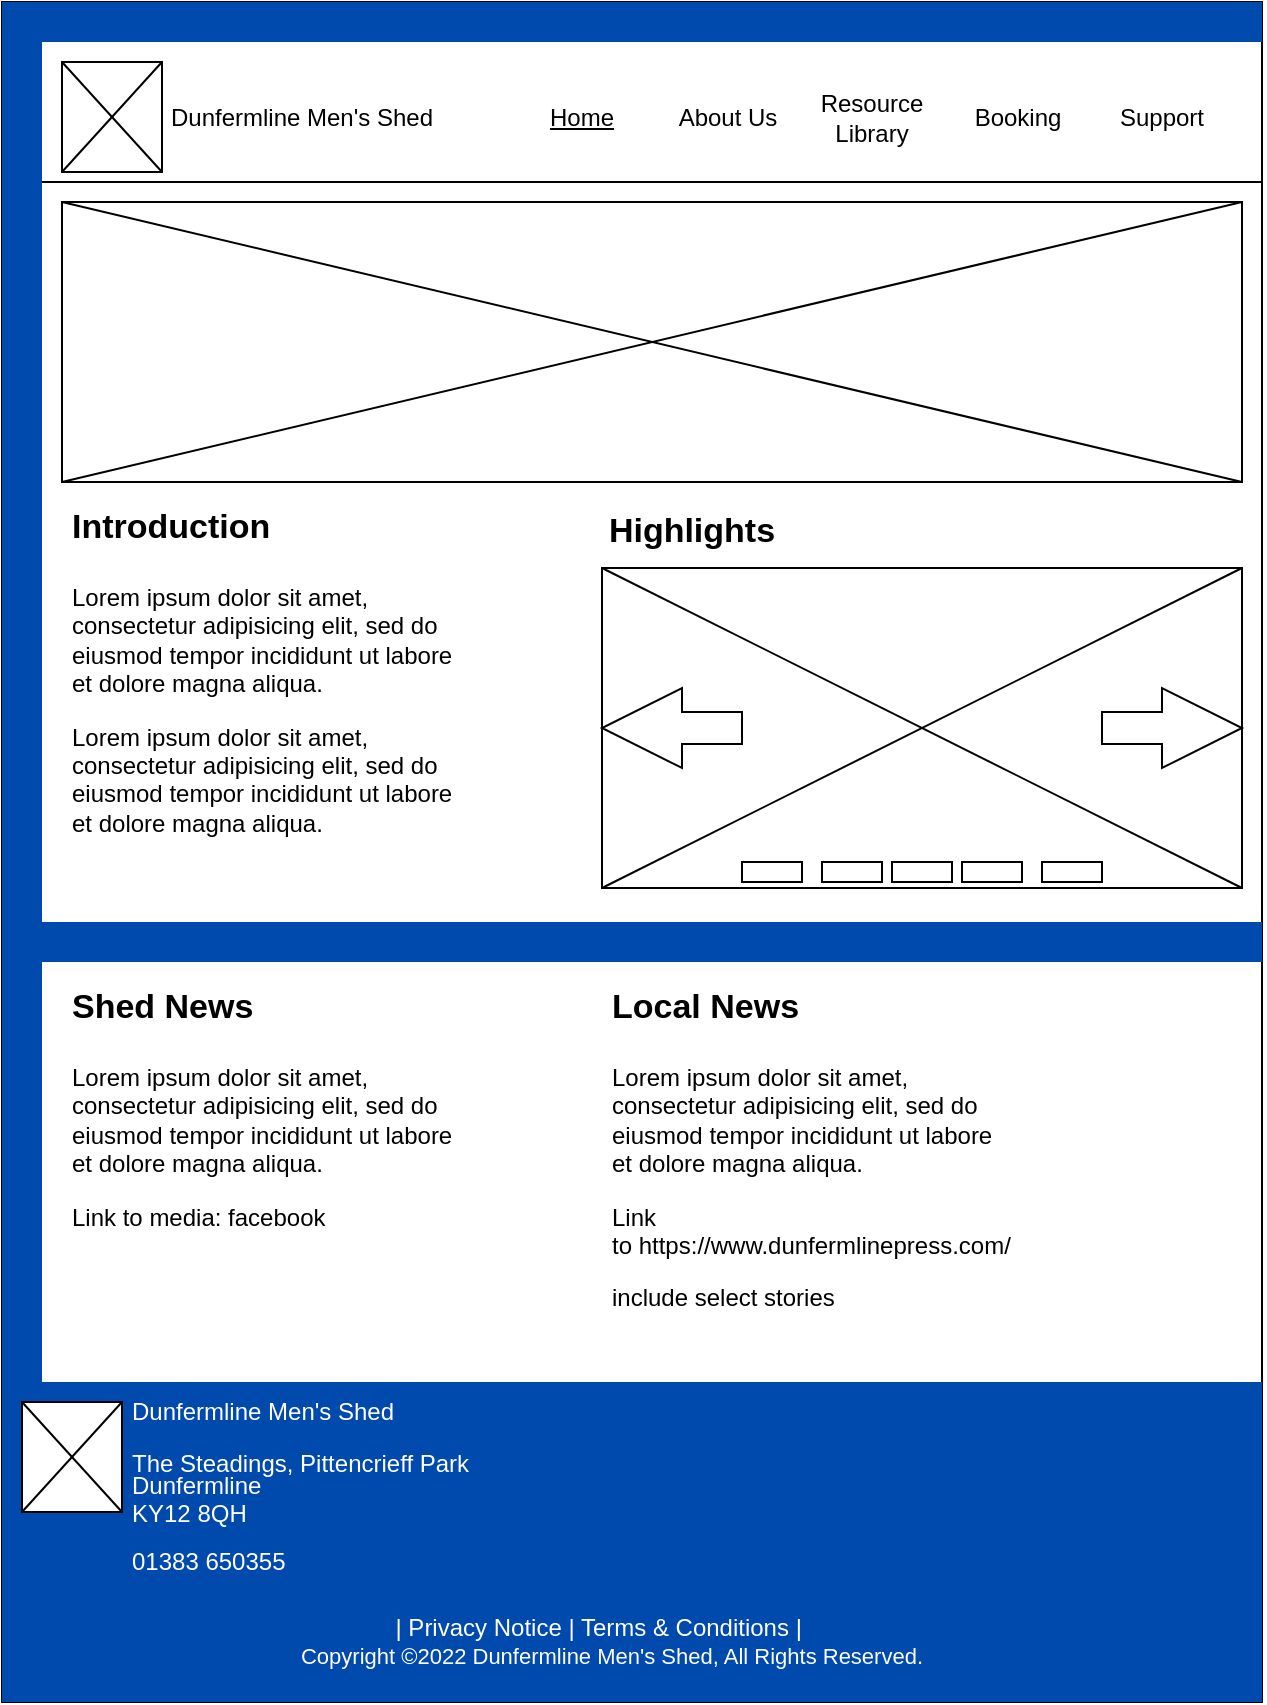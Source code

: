<mxfile pages="4">
    <diagram name="HomePage" id="3NgGKsicxAVz6RDELZmL">
        <mxGraphModel dx="1136" dy="468" grid="1" gridSize="10" guides="1" tooltips="1" connect="1" arrows="1" fold="1" page="1" pageScale="1" pageWidth="827" pageHeight="1169" math="0" shadow="0">
            <root>
                <mxCell id="0"/>
                <mxCell id="1" parent="0"/>
                <mxCell id="9rOm0A-i6Xlq70l3iju7-1" value="" style="whiteSpace=wrap;html=1;strokeWidth=1;" parent="1" vertex="1">
                    <mxGeometry x="50" y="30" width="630" height="850" as="geometry"/>
                </mxCell>
                <mxCell id="9rOm0A-i6Xlq70l3iju7-3" value="" style="rounded=0;whiteSpace=wrap;html=1;fillColor=#004AAD;strokeColor=none;" parent="1" vertex="1">
                    <mxGeometry x="50" y="30" width="630" height="20" as="geometry"/>
                </mxCell>
                <mxCell id="hJOwUByF51vyl-JDJ4wE-1" value="" style="group" parent="1" connectable="0" vertex="1">
                    <mxGeometry x="80" y="60" width="50" height="55" as="geometry"/>
                </mxCell>
                <mxCell id="hJOwUByF51vyl-JDJ4wE-2" value="" style="group" parent="hJOwUByF51vyl-JDJ4wE-1" connectable="0" vertex="1">
                    <mxGeometry width="50" height="55" as="geometry"/>
                </mxCell>
                <mxCell id="9rOm0A-i6Xlq70l3iju7-6" value="" style="rounded=0;whiteSpace=wrap;html=1;" parent="hJOwUByF51vyl-JDJ4wE-2" vertex="1">
                    <mxGeometry width="50" height="55" as="geometry"/>
                </mxCell>
                <mxCell id="9rOm0A-i6Xlq70l3iju7-8" value="" style="endArrow=none;html=1;rounded=0;entryX=0;entryY=0;entryDx=0;entryDy=0;exitX=1;exitY=1;exitDx=0;exitDy=0;" parent="hJOwUByF51vyl-JDJ4wE-2" source="9rOm0A-i6Xlq70l3iju7-6" target="9rOm0A-i6Xlq70l3iju7-6" edge="1">
                    <mxGeometry width="50" height="50" relative="1" as="geometry">
                        <mxPoint x="350" y="282.5" as="sourcePoint"/>
                        <mxPoint x="400" y="232.5" as="targetPoint"/>
                    </mxGeometry>
                </mxCell>
                <mxCell id="9rOm0A-i6Xlq70l3iju7-7" value="" style="endArrow=none;html=1;rounded=0;exitX=0;exitY=1;exitDx=0;exitDy=0;entryX=1;entryY=0;entryDx=0;entryDy=0;" parent="hJOwUByF51vyl-JDJ4wE-2" source="9rOm0A-i6Xlq70l3iju7-6" target="9rOm0A-i6Xlq70l3iju7-6" edge="1">
                    <mxGeometry width="50" height="50" relative="1" as="geometry">
                        <mxPoint x="-60" y="42.5" as="sourcePoint"/>
                        <mxPoint x="-20" y="0.5" as="targetPoint"/>
                        <Array as="points"/>
                    </mxGeometry>
                </mxCell>
                <mxCell id="hJOwUByF51vyl-JDJ4wE-27" value="Dunfermline Men's Shed" style="text;html=1;strokeColor=none;fillColor=none;align=center;verticalAlign=middle;whiteSpace=wrap;rounded=0;" parent="1" vertex="1">
                    <mxGeometry x="120" y="72.5" width="160" height="30" as="geometry"/>
                </mxCell>
                <mxCell id="hJOwUByF51vyl-JDJ4wE-30" value="" style="endArrow=none;html=1;rounded=0;" parent="1" edge="1">
                    <mxGeometry width="50" height="50" relative="1" as="geometry">
                        <mxPoint x="50" y="120" as="sourcePoint"/>
                        <mxPoint x="680" y="120" as="targetPoint"/>
                    </mxGeometry>
                </mxCell>
                <mxCell id="hJOwUByF51vyl-JDJ4wE-32" value="&lt;u&gt;Home&lt;/u&gt;" style="text;html=1;strokeColor=none;fillColor=none;align=center;verticalAlign=middle;whiteSpace=wrap;rounded=0;" parent="1" vertex="1">
                    <mxGeometry x="310" y="72.5" width="60" height="30" as="geometry"/>
                </mxCell>
                <mxCell id="hJOwUByF51vyl-JDJ4wE-33" value="About Us" style="text;html=1;strokeColor=none;fillColor=none;align=center;verticalAlign=middle;whiteSpace=wrap;rounded=0;" parent="1" vertex="1">
                    <mxGeometry x="383" y="72.5" width="60" height="30" as="geometry"/>
                </mxCell>
                <mxCell id="hJOwUByF51vyl-JDJ4wE-34" value="Resource Library" style="text;html=1;strokeColor=none;fillColor=none;align=center;verticalAlign=middle;whiteSpace=wrap;rounded=0;" parent="1" vertex="1">
                    <mxGeometry x="455" y="72.5" width="60" height="30" as="geometry"/>
                </mxCell>
                <mxCell id="hJOwUByF51vyl-JDJ4wE-35" value="Booking" style="text;html=1;strokeColor=none;fillColor=none;align=center;verticalAlign=middle;whiteSpace=wrap;rounded=0;" parent="1" vertex="1">
                    <mxGeometry x="528" y="72.5" width="60" height="30" as="geometry"/>
                </mxCell>
                <mxCell id="hJOwUByF51vyl-JDJ4wE-36" value="Support" style="text;html=1;strokeColor=none;fillColor=none;align=center;verticalAlign=middle;whiteSpace=wrap;rounded=0;" parent="1" vertex="1">
                    <mxGeometry x="600" y="72.5" width="60" height="30" as="geometry"/>
                </mxCell>
                <mxCell id="hJOwUByF51vyl-JDJ4wE-28" value="" style="rounded=0;whiteSpace=wrap;html=1;fillColor=#004AAD;strokeColor=none;" parent="1" vertex="1">
                    <mxGeometry x="50" y="30" width="20" height="740" as="geometry"/>
                </mxCell>
                <mxCell id="hJOwUByF51vyl-JDJ4wE-38" value="" style="group" parent="1" connectable="0" vertex="1">
                    <mxGeometry x="80" y="130" width="590" height="140" as="geometry"/>
                </mxCell>
                <mxCell id="hJOwUByF51vyl-JDJ4wE-39" value="" style="group" parent="hJOwUByF51vyl-JDJ4wE-38" connectable="0" vertex="1">
                    <mxGeometry width="590" height="140" as="geometry"/>
                </mxCell>
                <mxCell id="hJOwUByF51vyl-JDJ4wE-40" value="" style="rounded=0;whiteSpace=wrap;html=1;" parent="hJOwUByF51vyl-JDJ4wE-39" vertex="1">
                    <mxGeometry width="590" height="140" as="geometry"/>
                </mxCell>
                <mxCell id="hJOwUByF51vyl-JDJ4wE-41" value="" style="endArrow=none;html=1;rounded=0;entryX=0;entryY=0;entryDx=0;entryDy=0;exitX=1;exitY=1;exitDx=0;exitDy=0;" parent="hJOwUByF51vyl-JDJ4wE-39" source="hJOwUByF51vyl-JDJ4wE-40" target="hJOwUByF51vyl-JDJ4wE-40" edge="1">
                    <mxGeometry width="50" height="50" relative="1" as="geometry">
                        <mxPoint x="4130" y="719.091" as="sourcePoint"/>
                        <mxPoint x="4720" y="591.818" as="targetPoint"/>
                    </mxGeometry>
                </mxCell>
                <mxCell id="hJOwUByF51vyl-JDJ4wE-42" value="" style="endArrow=none;html=1;rounded=0;exitX=0;exitY=1;exitDx=0;exitDy=0;entryX=1;entryY=0;entryDx=0;entryDy=0;" parent="hJOwUByF51vyl-JDJ4wE-39" source="hJOwUByF51vyl-JDJ4wE-40" target="hJOwUByF51vyl-JDJ4wE-40" edge="1">
                    <mxGeometry width="50" height="50" relative="1" as="geometry">
                        <mxPoint x="-708" y="108.182" as="sourcePoint"/>
                        <mxPoint x="-236" y="1.273" as="targetPoint"/>
                        <Array as="points"/>
                    </mxGeometry>
                </mxCell>
                <mxCell id="hJOwUByF51vyl-JDJ4wE-44" value="&lt;h1&gt;&lt;font style=&quot;font-size: 17px;&quot;&gt;Introduction&lt;/font&gt;&lt;/h1&gt;&lt;p&gt;Lorem ipsum dolor sit amet, consectetur adipisicing elit, sed do eiusmod tempor incididunt ut labore et dolore magna aliqua.&lt;/p&gt;&lt;p&gt;Lorem ipsum dolor sit amet, consectetur adipisicing elit, sed do eiusmod tempor incididunt ut labore et dolore magna aliqua.&lt;br&gt;&lt;/p&gt;" style="text;html=1;strokeColor=none;fillColor=none;spacing=5;spacingTop=-20;whiteSpace=wrap;overflow=hidden;rounded=0;" parent="1" vertex="1">
                    <mxGeometry x="80" y="270" width="200" height="220" as="geometry"/>
                </mxCell>
                <mxCell id="hJOwUByF51vyl-JDJ4wE-45" value="" style="group" parent="1" connectable="0" vertex="1">
                    <mxGeometry x="350" y="273" width="320" height="160" as="geometry"/>
                </mxCell>
                <mxCell id="hJOwUByF51vyl-JDJ4wE-46" value="" style="group" parent="hJOwUByF51vyl-JDJ4wE-45" connectable="0" vertex="1">
                    <mxGeometry width="320" height="160" as="geometry"/>
                </mxCell>
                <mxCell id="hJOwUByF51vyl-JDJ4wE-59" value="" style="group" parent="hJOwUByF51vyl-JDJ4wE-46" connectable="0" vertex="1">
                    <mxGeometry y="40" width="320" height="160" as="geometry"/>
                </mxCell>
                <mxCell id="hJOwUByF51vyl-JDJ4wE-47" value="" style="rounded=0;whiteSpace=wrap;html=1;" parent="hJOwUByF51vyl-JDJ4wE-59" vertex="1">
                    <mxGeometry width="320" height="160" as="geometry"/>
                </mxCell>
                <mxCell id="hJOwUByF51vyl-JDJ4wE-48" value="" style="endArrow=none;html=1;rounded=0;entryX=0;entryY=0;entryDx=0;entryDy=0;exitX=1;exitY=1;exitDx=0;exitDy=0;" parent="hJOwUByF51vyl-JDJ4wE-59" source="hJOwUByF51vyl-JDJ4wE-47" target="hJOwUByF51vyl-JDJ4wE-47" edge="1">
                    <mxGeometry width="50" height="50" relative="1" as="geometry">
                        <mxPoint x="2240" y="821.818" as="sourcePoint"/>
                        <mxPoint x="2560" y="676.364" as="targetPoint"/>
                    </mxGeometry>
                </mxCell>
                <mxCell id="hJOwUByF51vyl-JDJ4wE-50" value="" style="html=1;shadow=0;dashed=0;align=center;verticalAlign=middle;shape=mxgraph.arrows2.arrow;dy=0.6;dx=40;flipH=1;notch=0;fontSize=17;" parent="hJOwUByF51vyl-JDJ4wE-59" vertex="1">
                    <mxGeometry y="60" width="70" height="40" as="geometry"/>
                </mxCell>
                <mxCell id="hJOwUByF51vyl-JDJ4wE-58" value="" style="html=1;shadow=0;dashed=0;align=center;verticalAlign=middle;shape=mxgraph.arrows2.arrow;dy=0.6;dx=40;flipH=1;notch=0;fontSize=17;direction=west;" parent="hJOwUByF51vyl-JDJ4wE-59" vertex="1">
                    <mxGeometry x="250" y="60" width="70" height="40" as="geometry"/>
                </mxCell>
                <mxCell id="hJOwUByF51vyl-JDJ4wE-49" value="" style="endArrow=none;html=1;rounded=0;exitX=0;exitY=1;exitDx=0;exitDy=0;entryX=1;entryY=0;entryDx=0;entryDy=0;" parent="hJOwUByF51vyl-JDJ4wE-59" source="hJOwUByF51vyl-JDJ4wE-47" target="hJOwUByF51vyl-JDJ4wE-47" edge="1">
                    <mxGeometry width="50" height="50" relative="1" as="geometry">
                        <mxPoint x="-384" y="123.636" as="sourcePoint"/>
                        <mxPoint x="-128" y="1.455" as="targetPoint"/>
                        <Array as="points"/>
                    </mxGeometry>
                </mxCell>
                <mxCell id="hJOwUByF51vyl-JDJ4wE-63" value="" style="rounded=0;whiteSpace=wrap;html=1;strokeWidth=1;fontSize=17;" parent="hJOwUByF51vyl-JDJ4wE-59" vertex="1">
                    <mxGeometry x="70" y="147" width="30" height="10" as="geometry"/>
                </mxCell>
                <mxCell id="hJOwUByF51vyl-JDJ4wE-64" value="" style="rounded=0;whiteSpace=wrap;html=1;strokeWidth=1;fontSize=17;" parent="hJOwUByF51vyl-JDJ4wE-59" vertex="1">
                    <mxGeometry x="110" y="147" width="30" height="10" as="geometry"/>
                </mxCell>
                <mxCell id="hJOwUByF51vyl-JDJ4wE-65" value="" style="rounded=0;whiteSpace=wrap;html=1;strokeWidth=1;fontSize=17;" parent="hJOwUByF51vyl-JDJ4wE-59" vertex="1">
                    <mxGeometry x="145" y="147" width="30" height="10" as="geometry"/>
                </mxCell>
                <mxCell id="hJOwUByF51vyl-JDJ4wE-66" value="" style="rounded=0;whiteSpace=wrap;html=1;strokeWidth=1;fontSize=17;" parent="hJOwUByF51vyl-JDJ4wE-59" vertex="1">
                    <mxGeometry x="180" y="147" width="30" height="10" as="geometry"/>
                </mxCell>
                <mxCell id="hJOwUByF51vyl-JDJ4wE-68" value="" style="rounded=0;whiteSpace=wrap;html=1;strokeWidth=1;fontSize=17;" parent="hJOwUByF51vyl-JDJ4wE-59" vertex="1">
                    <mxGeometry x="220" y="147" width="30" height="10" as="geometry"/>
                </mxCell>
                <mxCell id="hJOwUByF51vyl-JDJ4wE-60" value="&lt;b&gt;Highlights&lt;/b&gt;" style="text;html=1;strokeColor=none;fillColor=none;align=center;verticalAlign=middle;whiteSpace=wrap;rounded=0;fontSize=17;" parent="1" vertex="1">
                    <mxGeometry x="335" y="280" width="120" height="30" as="geometry"/>
                </mxCell>
                <mxCell id="hJOwUByF51vyl-JDJ4wE-69" value="&lt;h1&gt;&lt;span style=&quot;background-color: initial; font-size: 17px;&quot;&gt;Shed News&lt;/span&gt;&lt;/h1&gt;&lt;p&gt;Lorem ipsum dolor sit amet, consectetur adipisicing elit, sed do eiusmod tempor incididunt ut labore et dolore magna aliqua.&lt;br&gt;&lt;/p&gt;&lt;p&gt;Link to media: facebook&lt;/p&gt;" style="text;html=1;strokeColor=none;fillColor=none;spacing=5;spacingTop=-20;whiteSpace=wrap;overflow=hidden;rounded=0;" parent="1" vertex="1">
                    <mxGeometry x="80" y="510" width="210" height="160" as="geometry"/>
                </mxCell>
                <mxCell id="hJOwUByF51vyl-JDJ4wE-70" value="&lt;h1&gt;&lt;span style=&quot;background-color: initial; font-size: 17px;&quot;&gt;Local News&lt;/span&gt;&lt;/h1&gt;&lt;p&gt;Lorem ipsum dolor sit amet, consectetur adipisicing elit, sed do eiusmod tempor incididunt ut labore et dolore magna aliqua.&lt;br&gt;&lt;/p&gt;&lt;p&gt;Link to&amp;nbsp;https://www.dunfermlinepress.com/&lt;/p&gt;&lt;p&gt;include select stories&lt;/p&gt;" style="text;html=1;strokeColor=none;fillColor=none;spacing=5;spacingTop=-20;whiteSpace=wrap;overflow=hidden;rounded=0;" parent="1" vertex="1">
                    <mxGeometry x="350" y="510" width="210" height="190" as="geometry"/>
                </mxCell>
                <mxCell id="hJOwUByF51vyl-JDJ4wE-71" value="" style="rounded=0;whiteSpace=wrap;html=1;fillColor=#004AAD;strokeColor=none;" parent="1" vertex="1">
                    <mxGeometry x="50" y="720" width="630" height="160" as="geometry"/>
                </mxCell>
                <mxCell id="hJOwUByF51vyl-JDJ4wE-72" value="" style="group" parent="1" connectable="0" vertex="1">
                    <mxGeometry x="60" y="730" width="50" height="55" as="geometry"/>
                </mxCell>
                <mxCell id="hJOwUByF51vyl-JDJ4wE-73" value="" style="group" parent="hJOwUByF51vyl-JDJ4wE-72" connectable="0" vertex="1">
                    <mxGeometry width="50" height="55" as="geometry"/>
                </mxCell>
                <mxCell id="hJOwUByF51vyl-JDJ4wE-74" value="" style="rounded=0;whiteSpace=wrap;html=1;" parent="hJOwUByF51vyl-JDJ4wE-73" vertex="1">
                    <mxGeometry width="50" height="55" as="geometry"/>
                </mxCell>
                <mxCell id="hJOwUByF51vyl-JDJ4wE-75" value="" style="endArrow=none;html=1;rounded=0;entryX=0;entryY=0;entryDx=0;entryDy=0;exitX=1;exitY=1;exitDx=0;exitDy=0;" parent="hJOwUByF51vyl-JDJ4wE-73" source="hJOwUByF51vyl-JDJ4wE-74" target="hJOwUByF51vyl-JDJ4wE-74" edge="1">
                    <mxGeometry width="50" height="50" relative="1" as="geometry">
                        <mxPoint x="350" y="282.5" as="sourcePoint"/>
                        <mxPoint x="400" y="232.5" as="targetPoint"/>
                    </mxGeometry>
                </mxCell>
                <mxCell id="hJOwUByF51vyl-JDJ4wE-76" value="" style="endArrow=none;html=1;rounded=0;exitX=0;exitY=1;exitDx=0;exitDy=0;entryX=1;entryY=0;entryDx=0;entryDy=0;" parent="hJOwUByF51vyl-JDJ4wE-73" source="hJOwUByF51vyl-JDJ4wE-74" target="hJOwUByF51vyl-JDJ4wE-74" edge="1">
                    <mxGeometry width="50" height="50" relative="1" as="geometry">
                        <mxPoint x="-60" y="42.5" as="sourcePoint"/>
                        <mxPoint x="-20" y="0.5" as="targetPoint"/>
                        <Array as="points"/>
                    </mxGeometry>
                </mxCell>
                <mxCell id="hJOwUByF51vyl-JDJ4wE-78" value="&lt;font style=&quot;font-size: 11px;&quot; color=&quot;#ffffff&quot;&gt;Copyright ©2022 Dunfermline Men's Shed, All Rights Reserved.&lt;/font&gt;" style="text;html=1;strokeColor=none;fillColor=none;align=center;verticalAlign=middle;whiteSpace=wrap;rounded=0;fontSize=17;" parent="1" vertex="1">
                    <mxGeometry x="80" y="840" width="550" height="32.5" as="geometry"/>
                </mxCell>
                <mxCell id="1GPActvUETy4tFqBlGES-3" value="&lt;font color=&quot;#ffffff&quot;&gt;| Privacy Notice | Terms &amp;amp; Conditions |&amp;nbsp;&lt;/font&gt;" style="text;html=1;strokeColor=none;fillColor=none;align=center;verticalAlign=middle;whiteSpace=wrap;rounded=0;" parent="1" vertex="1">
                    <mxGeometry x="150" y="827.5" width="400" height="30" as="geometry"/>
                </mxCell>
                <mxCell id="1GPActvUETy4tFqBlGES-8" value="&lt;p style=&quot;line-height: 30%;&quot;&gt;&lt;/p&gt;&lt;h1 style=&quot;line-height: 40%;&quot;&gt;&lt;span style=&quot;font-size: 12px; font-weight: 400;&quot;&gt;Dunfermline Men's Shed&amp;nbsp;&lt;/span&gt;&lt;/h1&gt;&lt;div style=&quot;line-height: 70%;&quot;&gt;&lt;span style=&quot;font-size: 12px; font-weight: 400;&quot;&gt;The Steadings, Pittencrieff Park&lt;/span&gt;&lt;/div&gt;&lt;div&gt;Dunfermline&lt;/div&gt;&lt;div style=&quot;line-height: 100%;&quot;&gt;&lt;span style=&quot;background-color: initial; font-size: 12px; font-weight: normal;&quot;&gt;KY12 8QH&lt;/span&gt;&lt;/div&gt;&lt;div style=&quot;line-height: 100%;&quot;&gt;&lt;br&gt;&lt;/div&gt;&lt;div style=&quot;line-height: 100%;&quot;&gt;01383 650355&lt;br&gt;&lt;/div&gt;&lt;p&gt;&lt;/p&gt;" style="text;html=1;strokeColor=none;fillColor=none;spacing=5;spacingTop=-20;whiteSpace=wrap;overflow=hidden;rounded=0;fontColor=#FFFFFF;" parent="1" vertex="1">
                    <mxGeometry x="110" y="720" width="190" height="120" as="geometry"/>
                </mxCell>
                <mxCell id="QSaLO5McP_NtiIt2kQxG-1" value="" style="rounded=0;whiteSpace=wrap;html=1;fillColor=#004AAD;strokeColor=none;" parent="1" vertex="1">
                    <mxGeometry x="50" y="490" width="630" height="20" as="geometry"/>
                </mxCell>
            </root>
        </mxGraphModel>
    </diagram>
    <diagram id="K19AXQP7x0-BJFwimIHx" name="About Us">
        <mxGraphModel dx="1136" dy="468" grid="1" gridSize="10" guides="1" tooltips="1" connect="1" arrows="1" fold="1" page="1" pageScale="1" pageWidth="850" pageHeight="1100" math="0" shadow="0">
            <root>
                <mxCell id="0"/>
                <mxCell id="1" parent="0"/>
                <mxCell id="lql8zvATYc9-aMYjG7WY-1" value="" style="whiteSpace=wrap;html=1;strokeWidth=1;" parent="1" vertex="1">
                    <mxGeometry x="50" y="30" width="630" height="1530" as="geometry"/>
                </mxCell>
                <mxCell id="lql8zvATYc9-aMYjG7WY-2" value="" style="rounded=0;whiteSpace=wrap;html=1;fillColor=#004AAD;strokeColor=none;" parent="1" vertex="1">
                    <mxGeometry x="50" y="30" width="630" height="20" as="geometry"/>
                </mxCell>
                <mxCell id="lql8zvATYc9-aMYjG7WY-3" value="" style="group" parent="1" connectable="0" vertex="1">
                    <mxGeometry x="80" y="60" width="50" height="55" as="geometry"/>
                </mxCell>
                <mxCell id="lql8zvATYc9-aMYjG7WY-4" value="" style="group" parent="lql8zvATYc9-aMYjG7WY-3" connectable="0" vertex="1">
                    <mxGeometry width="50" height="55" as="geometry"/>
                </mxCell>
                <mxCell id="lql8zvATYc9-aMYjG7WY-5" value="" style="rounded=0;whiteSpace=wrap;html=1;" parent="lql8zvATYc9-aMYjG7WY-4" vertex="1">
                    <mxGeometry width="50" height="55" as="geometry"/>
                </mxCell>
                <mxCell id="lql8zvATYc9-aMYjG7WY-6" value="" style="endArrow=none;html=1;rounded=0;entryX=0;entryY=0;entryDx=0;entryDy=0;exitX=1;exitY=1;exitDx=0;exitDy=0;" parent="lql8zvATYc9-aMYjG7WY-4" source="lql8zvATYc9-aMYjG7WY-5" target="lql8zvATYc9-aMYjG7WY-5" edge="1">
                    <mxGeometry width="50" height="50" relative="1" as="geometry">
                        <mxPoint x="350" y="282.5" as="sourcePoint"/>
                        <mxPoint x="400" y="232.5" as="targetPoint"/>
                    </mxGeometry>
                </mxCell>
                <mxCell id="lql8zvATYc9-aMYjG7WY-7" value="" style="endArrow=none;html=1;rounded=0;exitX=0;exitY=1;exitDx=0;exitDy=0;entryX=1;entryY=0;entryDx=0;entryDy=0;" parent="lql8zvATYc9-aMYjG7WY-4" source="lql8zvATYc9-aMYjG7WY-5" target="lql8zvATYc9-aMYjG7WY-5" edge="1">
                    <mxGeometry width="50" height="50" relative="1" as="geometry">
                        <mxPoint x="-60" y="42.5" as="sourcePoint"/>
                        <mxPoint x="-20" y="0.5" as="targetPoint"/>
                        <Array as="points"/>
                    </mxGeometry>
                </mxCell>
                <mxCell id="lql8zvATYc9-aMYjG7WY-8" value="Dunfermline Men's Shed" style="text;html=1;strokeColor=none;fillColor=none;align=center;verticalAlign=middle;whiteSpace=wrap;rounded=0;" parent="1" vertex="1">
                    <mxGeometry x="120" y="72.5" width="160" height="30" as="geometry"/>
                </mxCell>
                <mxCell id="lql8zvATYc9-aMYjG7WY-9" value="" style="endArrow=none;html=1;rounded=0;" parent="1" edge="1">
                    <mxGeometry width="50" height="50" relative="1" as="geometry">
                        <mxPoint x="50" y="120" as="sourcePoint"/>
                        <mxPoint x="680" y="120" as="targetPoint"/>
                    </mxGeometry>
                </mxCell>
                <mxCell id="lql8zvATYc9-aMYjG7WY-10" value="Home" style="text;html=1;strokeColor=none;fillColor=none;align=center;verticalAlign=middle;whiteSpace=wrap;rounded=0;" parent="1" vertex="1">
                    <mxGeometry x="310" y="72.5" width="60" height="30" as="geometry"/>
                </mxCell>
                <mxCell id="lql8zvATYc9-aMYjG7WY-11" value="&lt;u&gt;About Us&lt;/u&gt;" style="text;html=1;strokeColor=none;fillColor=none;align=center;verticalAlign=middle;whiteSpace=wrap;rounded=0;" parent="1" vertex="1">
                    <mxGeometry x="383" y="72.5" width="60" height="30" as="geometry"/>
                </mxCell>
                <mxCell id="lql8zvATYc9-aMYjG7WY-12" value="Resource Library" style="text;html=1;strokeColor=none;fillColor=none;align=center;verticalAlign=middle;whiteSpace=wrap;rounded=0;" parent="1" vertex="1">
                    <mxGeometry x="455" y="72.5" width="60" height="30" as="geometry"/>
                </mxCell>
                <mxCell id="lql8zvATYc9-aMYjG7WY-13" value="Booking" style="text;html=1;strokeColor=none;fillColor=none;align=center;verticalAlign=middle;whiteSpace=wrap;rounded=0;" parent="1" vertex="1">
                    <mxGeometry x="528" y="72.5" width="60" height="30" as="geometry"/>
                </mxCell>
                <mxCell id="lql8zvATYc9-aMYjG7WY-14" value="Support" style="text;html=1;strokeColor=none;fillColor=none;align=center;verticalAlign=middle;whiteSpace=wrap;rounded=0;" parent="1" vertex="1">
                    <mxGeometry x="600" y="72.5" width="60" height="30" as="geometry"/>
                </mxCell>
                <mxCell id="lql8zvATYc9-aMYjG7WY-15" value="" style="rounded=0;whiteSpace=wrap;html=1;fillColor=#004AAD;strokeColor=none;" parent="1" vertex="1">
                    <mxGeometry x="50" y="30" width="20" height="1420" as="geometry"/>
                </mxCell>
                <mxCell id="lql8zvATYc9-aMYjG7WY-16" value="" style="group" parent="1" connectable="0" vertex="1">
                    <mxGeometry x="80" y="130" width="590" height="140" as="geometry"/>
                </mxCell>
                <mxCell id="lql8zvATYc9-aMYjG7WY-17" value="" style="group" parent="lql8zvATYc9-aMYjG7WY-16" connectable="0" vertex="1">
                    <mxGeometry width="590" height="140" as="geometry"/>
                </mxCell>
                <mxCell id="lql8zvATYc9-aMYjG7WY-18" value="" style="rounded=0;whiteSpace=wrap;html=1;" parent="lql8zvATYc9-aMYjG7WY-17" vertex="1">
                    <mxGeometry width="590" height="140" as="geometry"/>
                </mxCell>
                <mxCell id="lql8zvATYc9-aMYjG7WY-19" value="" style="endArrow=none;html=1;rounded=0;entryX=0;entryY=0;entryDx=0;entryDy=0;exitX=1;exitY=1;exitDx=0;exitDy=0;" parent="lql8zvATYc9-aMYjG7WY-17" source="lql8zvATYc9-aMYjG7WY-18" target="lql8zvATYc9-aMYjG7WY-18" edge="1">
                    <mxGeometry width="50" height="50" relative="1" as="geometry">
                        <mxPoint x="4130" y="719.091" as="sourcePoint"/>
                        <mxPoint x="4720" y="591.818" as="targetPoint"/>
                    </mxGeometry>
                </mxCell>
                <mxCell id="lql8zvATYc9-aMYjG7WY-20" value="" style="endArrow=none;html=1;rounded=0;exitX=0;exitY=1;exitDx=0;exitDy=0;entryX=1;entryY=0;entryDx=0;entryDy=0;" parent="lql8zvATYc9-aMYjG7WY-17" source="lql8zvATYc9-aMYjG7WY-18" target="lql8zvATYc9-aMYjG7WY-18" edge="1">
                    <mxGeometry width="50" height="50" relative="1" as="geometry">
                        <mxPoint x="-708" y="108.182" as="sourcePoint"/>
                        <mxPoint x="-236" y="1.273" as="targetPoint"/>
                        <Array as="points"/>
                    </mxGeometry>
                </mxCell>
                <mxCell id="lql8zvATYc9-aMYjG7WY-21" value="&lt;h1&gt;&lt;font style=&quot;font-size: 17px;&quot;&gt;Company History&lt;/font&gt;&lt;/h1&gt;&lt;p&gt;Lorem ipsum dolor sit amet, consectetur adipisicing elit, sed do eiusmod tempor incididunt ut labore et dolore magna aliqua.&lt;/p&gt;&lt;p&gt;Lorem ipsum dolor sit amet, consectetur adipisicing elit, sed do eiusmod tempor incididunt ut labore et dolore magna aliqua.&lt;br&gt;&lt;/p&gt;" style="text;html=1;strokeColor=none;fillColor=none;spacing=5;spacingTop=-20;whiteSpace=wrap;overflow=hidden;rounded=0;" parent="1" vertex="1">
                    <mxGeometry x="80" y="280" width="590" height="220" as="geometry"/>
                </mxCell>
                <mxCell id="lql8zvATYc9-aMYjG7WY-36" value="&lt;h1&gt;&lt;span style=&quot;font-size: 17px;&quot;&gt;Mission Statement&lt;/span&gt;&lt;/h1&gt;&lt;p&gt;Lorem ipsum dolor sit amet, consectetur adipisicing elit, sed do eiusmod tempor incididunt ut labore et dolore magna aliqua.&lt;br&gt;&lt;/p&gt;" style="text;html=1;strokeColor=none;fillColor=none;spacing=5;spacingTop=-20;whiteSpace=wrap;overflow=hidden;rounded=0;" parent="1" vertex="1">
                    <mxGeometry x="80" y="410" width="210" height="160" as="geometry"/>
                </mxCell>
                <mxCell id="lql8zvATYc9-aMYjG7WY-37" value="&lt;h1&gt;&lt;span style=&quot;background-color: initial; font-size: 17px;&quot;&gt;Annual Report&lt;/span&gt;&lt;/h1&gt;&lt;p&gt;Showing information on the Scottish Mens Shed Association&amp;nbsp;&lt;/p&gt;&lt;p&gt;https://scottishmsa.org.uk&lt;br&gt;&lt;/p&gt;" style="text;html=1;strokeColor=none;fillColor=none;spacing=5;spacingTop=-20;whiteSpace=wrap;overflow=hidden;rounded=0;" parent="1" vertex="1">
                    <mxGeometry x="383" y="410" width="210" height="190" as="geometry"/>
                </mxCell>
                <mxCell id="JWjGEJSA4veozK6pkb23-1" value="&lt;h1&gt;&lt;font color=&quot;#000000&quot;&gt;Dunfermline Men's Shed Commitee&lt;/font&gt;&lt;/h1&gt;&lt;p style=&quot;text-align: center;&quot;&gt;&lt;font color=&quot;#000000&quot;&gt;We have 8 team members...&lt;/font&gt;&lt;/p&gt;" style="text;html=1;strokeColor=none;fillColor=none;spacing=5;spacingTop=-20;whiteSpace=wrap;overflow=hidden;rounded=0;fontColor=#FFFFFF;" parent="1" vertex="1">
                    <mxGeometry x="133" y="590" width="427" height="70" as="geometry"/>
                </mxCell>
                <mxCell id="3DqIBd4oMEZGrWCqgWxI-1" value="" style="group" parent="1" connectable="0" vertex="1">
                    <mxGeometry x="100" y="690" width="70" height="100" as="geometry"/>
                </mxCell>
                <mxCell id="3DqIBd4oMEZGrWCqgWxI-2" value="" style="group" parent="3DqIBd4oMEZGrWCqgWxI-1" connectable="0" vertex="1">
                    <mxGeometry width="70" height="100" as="geometry"/>
                </mxCell>
                <mxCell id="3DqIBd4oMEZGrWCqgWxI-3" value="" style="rounded=0;whiteSpace=wrap;html=1;" parent="3DqIBd4oMEZGrWCqgWxI-2" vertex="1">
                    <mxGeometry width="70" height="100" as="geometry"/>
                </mxCell>
                <mxCell id="3DqIBd4oMEZGrWCqgWxI-4" value="" style="endArrow=none;html=1;rounded=0;entryX=0;entryY=0;entryDx=0;entryDy=0;exitX=1;exitY=1;exitDx=0;exitDy=0;" parent="3DqIBd4oMEZGrWCqgWxI-2" source="3DqIBd4oMEZGrWCqgWxI-3" target="3DqIBd4oMEZGrWCqgWxI-3" edge="1">
                    <mxGeometry width="50" height="50" relative="1" as="geometry">
                        <mxPoint x="490.0" y="513.636" as="sourcePoint"/>
                        <mxPoint x="560" y="422.727" as="targetPoint"/>
                    </mxGeometry>
                </mxCell>
                <mxCell id="3DqIBd4oMEZGrWCqgWxI-5" value="" style="endArrow=none;html=1;rounded=0;exitX=0;exitY=1;exitDx=0;exitDy=0;entryX=1;entryY=0;entryDx=0;entryDy=0;" parent="3DqIBd4oMEZGrWCqgWxI-2" source="3DqIBd4oMEZGrWCqgWxI-3" target="3DqIBd4oMEZGrWCqgWxI-3" edge="1">
                    <mxGeometry width="50" height="50" relative="1" as="geometry">
                        <mxPoint x="-84" y="77.273" as="sourcePoint"/>
                        <mxPoint x="-28" y="0.909" as="targetPoint"/>
                        <Array as="points"/>
                    </mxGeometry>
                </mxCell>
                <mxCell id="3DqIBd4oMEZGrWCqgWxI-6" value="&lt;h1&gt;&lt;font style=&quot;font-size: 18px;&quot;&gt;Ron Skirving&lt;/font&gt;&lt;/h1&gt;&lt;p&gt;Lorem ipsum dolor sit amet, consectetur adipisicing elit, sed do eiusmod tempor incididunt ut labore et dolore magna aliqua.&lt;/p&gt;" style="text;html=1;strokeColor=none;fillColor=none;spacing=5;spacingTop=-20;whiteSpace=wrap;overflow=hidden;rounded=0;fontColor=#000000;" parent="1" vertex="1">
                    <mxGeometry x="180" y="690" width="170" height="140" as="geometry"/>
                </mxCell>
                <mxCell id="3DqIBd4oMEZGrWCqgWxI-7" value="" style="group" parent="1" connectable="0" vertex="1">
                    <mxGeometry x="383" y="690" width="70" height="100" as="geometry"/>
                </mxCell>
                <mxCell id="3DqIBd4oMEZGrWCqgWxI-8" value="" style="group" parent="3DqIBd4oMEZGrWCqgWxI-7" connectable="0" vertex="1">
                    <mxGeometry width="70" height="100" as="geometry"/>
                </mxCell>
                <mxCell id="3DqIBd4oMEZGrWCqgWxI-9" value="" style="rounded=0;whiteSpace=wrap;html=1;" parent="3DqIBd4oMEZGrWCqgWxI-8" vertex="1">
                    <mxGeometry width="70" height="100" as="geometry"/>
                </mxCell>
                <mxCell id="3DqIBd4oMEZGrWCqgWxI-10" value="" style="endArrow=none;html=1;rounded=0;entryX=0;entryY=0;entryDx=0;entryDy=0;exitX=1;exitY=1;exitDx=0;exitDy=0;" parent="3DqIBd4oMEZGrWCqgWxI-8" source="3DqIBd4oMEZGrWCqgWxI-9" target="3DqIBd4oMEZGrWCqgWxI-9" edge="1">
                    <mxGeometry width="50" height="50" relative="1" as="geometry">
                        <mxPoint x="490.0" y="513.636" as="sourcePoint"/>
                        <mxPoint x="560" y="422.727" as="targetPoint"/>
                    </mxGeometry>
                </mxCell>
                <mxCell id="3DqIBd4oMEZGrWCqgWxI-11" value="" style="endArrow=none;html=1;rounded=0;exitX=0;exitY=1;exitDx=0;exitDy=0;entryX=1;entryY=0;entryDx=0;entryDy=0;" parent="3DqIBd4oMEZGrWCqgWxI-8" source="3DqIBd4oMEZGrWCqgWxI-9" target="3DqIBd4oMEZGrWCqgWxI-9" edge="1">
                    <mxGeometry width="50" height="50" relative="1" as="geometry">
                        <mxPoint x="-84" y="77.273" as="sourcePoint"/>
                        <mxPoint x="-28" y="0.909" as="targetPoint"/>
                        <Array as="points"/>
                    </mxGeometry>
                </mxCell>
                <mxCell id="3DqIBd4oMEZGrWCqgWxI-12" value="&lt;h1&gt;&lt;font style=&quot;font-size: 18px;&quot;&gt;Jim Leishman&lt;/font&gt;&lt;/h1&gt;&lt;p&gt;Lorem ipsum dolor sit amet, consectetur adipisicing elit, sed do eiusmod tempor incididunt ut labore et dolore magna aliqua.&lt;/p&gt;" style="text;html=1;strokeColor=none;fillColor=none;spacing=5;spacingTop=-20;whiteSpace=wrap;overflow=hidden;rounded=0;fontColor=#000000;" parent="1" vertex="1">
                    <mxGeometry x="463" y="690" width="177" height="140" as="geometry"/>
                </mxCell>
                <mxCell id="3DqIBd4oMEZGrWCqgWxI-13" value="" style="group" parent="1" connectable="0" vertex="1">
                    <mxGeometry x="100" y="830" width="70" height="100" as="geometry"/>
                </mxCell>
                <mxCell id="3DqIBd4oMEZGrWCqgWxI-14" value="" style="group" parent="3DqIBd4oMEZGrWCqgWxI-13" connectable="0" vertex="1">
                    <mxGeometry width="70" height="100" as="geometry"/>
                </mxCell>
                <mxCell id="3DqIBd4oMEZGrWCqgWxI-15" value="" style="rounded=0;whiteSpace=wrap;html=1;" parent="3DqIBd4oMEZGrWCqgWxI-14" vertex="1">
                    <mxGeometry width="70" height="100" as="geometry"/>
                </mxCell>
                <mxCell id="3DqIBd4oMEZGrWCqgWxI-16" value="" style="endArrow=none;html=1;rounded=0;entryX=0;entryY=0;entryDx=0;entryDy=0;exitX=1;exitY=1;exitDx=0;exitDy=0;" parent="3DqIBd4oMEZGrWCqgWxI-14" source="3DqIBd4oMEZGrWCqgWxI-15" target="3DqIBd4oMEZGrWCqgWxI-15" edge="1">
                    <mxGeometry width="50" height="50" relative="1" as="geometry">
                        <mxPoint x="490.0" y="513.636" as="sourcePoint"/>
                        <mxPoint x="560" y="422.727" as="targetPoint"/>
                    </mxGeometry>
                </mxCell>
                <mxCell id="3DqIBd4oMEZGrWCqgWxI-17" value="" style="endArrow=none;html=1;rounded=0;exitX=0;exitY=1;exitDx=0;exitDy=0;entryX=1;entryY=0;entryDx=0;entryDy=0;" parent="3DqIBd4oMEZGrWCqgWxI-14" source="3DqIBd4oMEZGrWCqgWxI-15" target="3DqIBd4oMEZGrWCqgWxI-15" edge="1">
                    <mxGeometry width="50" height="50" relative="1" as="geometry">
                        <mxPoint x="-84" y="77.273" as="sourcePoint"/>
                        <mxPoint x="-28" y="0.909" as="targetPoint"/>
                        <Array as="points"/>
                    </mxGeometry>
                </mxCell>
                <mxCell id="3DqIBd4oMEZGrWCqgWxI-18" value="&lt;h1&gt;&lt;font style=&quot;font-size: 18px;&quot;&gt;Mike Rowlinson&lt;/font&gt;&lt;/h1&gt;&lt;p&gt;Lorem ipsum dolor sit amet, consectetur adipisicing elit, sed do eiusmod tempor incididunt ut labore et dolore magna aliqua.&lt;/p&gt;" style="text;html=1;strokeColor=none;fillColor=none;spacing=5;spacingTop=-20;whiteSpace=wrap;overflow=hidden;rounded=0;fontColor=#000000;" parent="1" vertex="1">
                    <mxGeometry x="180" y="830" width="170" height="140" as="geometry"/>
                </mxCell>
                <mxCell id="3DqIBd4oMEZGrWCqgWxI-19" value="" style="group" parent="1" connectable="0" vertex="1">
                    <mxGeometry x="383" y="830" width="70" height="100" as="geometry"/>
                </mxCell>
                <mxCell id="3DqIBd4oMEZGrWCqgWxI-20" value="" style="group" parent="3DqIBd4oMEZGrWCqgWxI-19" connectable="0" vertex="1">
                    <mxGeometry width="70" height="100" as="geometry"/>
                </mxCell>
                <mxCell id="3DqIBd4oMEZGrWCqgWxI-21" value="" style="rounded=0;whiteSpace=wrap;html=1;" parent="3DqIBd4oMEZGrWCqgWxI-20" vertex="1">
                    <mxGeometry width="70" height="100" as="geometry"/>
                </mxCell>
                <mxCell id="3DqIBd4oMEZGrWCqgWxI-22" value="" style="endArrow=none;html=1;rounded=0;entryX=0;entryY=0;entryDx=0;entryDy=0;exitX=1;exitY=1;exitDx=0;exitDy=0;" parent="3DqIBd4oMEZGrWCqgWxI-20" source="3DqIBd4oMEZGrWCqgWxI-21" target="3DqIBd4oMEZGrWCqgWxI-21" edge="1">
                    <mxGeometry width="50" height="50" relative="1" as="geometry">
                        <mxPoint x="490.0" y="513.636" as="sourcePoint"/>
                        <mxPoint x="560" y="422.727" as="targetPoint"/>
                    </mxGeometry>
                </mxCell>
                <mxCell id="3DqIBd4oMEZGrWCqgWxI-23" value="" style="endArrow=none;html=1;rounded=0;exitX=0;exitY=1;exitDx=0;exitDy=0;entryX=1;entryY=0;entryDx=0;entryDy=0;" parent="3DqIBd4oMEZGrWCqgWxI-20" source="3DqIBd4oMEZGrWCqgWxI-21" target="3DqIBd4oMEZGrWCqgWxI-21" edge="1">
                    <mxGeometry width="50" height="50" relative="1" as="geometry">
                        <mxPoint x="-84" y="77.273" as="sourcePoint"/>
                        <mxPoint x="-28" y="0.909" as="targetPoint"/>
                        <Array as="points"/>
                    </mxGeometry>
                </mxCell>
                <mxCell id="3DqIBd4oMEZGrWCqgWxI-24" value="&lt;h1 style=&quot;font-size: 18px;&quot;&gt;Richard Lawrence&lt;/h1&gt;&lt;p&gt;Lorem ipsum dolor sit amet, consectetur adipisicing elit, sed do eiusmod tempor incididunt ut labore et dolore magna aliqua.&lt;/p&gt;" style="text;html=1;strokeColor=none;fillColor=none;spacing=5;spacingTop=-20;whiteSpace=wrap;overflow=hidden;rounded=0;fontColor=#000000;" parent="1" vertex="1">
                    <mxGeometry x="463" y="830" width="167" height="140" as="geometry"/>
                </mxCell>
                <mxCell id="3DqIBd4oMEZGrWCqgWxI-33" value="" style="group" parent="1" connectable="0" vertex="1">
                    <mxGeometry x="100" y="960" width="70" height="100" as="geometry"/>
                </mxCell>
                <mxCell id="3DqIBd4oMEZGrWCqgWxI-34" value="" style="group" parent="3DqIBd4oMEZGrWCqgWxI-33" connectable="0" vertex="1">
                    <mxGeometry width="70" height="100" as="geometry"/>
                </mxCell>
                <mxCell id="3DqIBd4oMEZGrWCqgWxI-35" value="" style="rounded=0;whiteSpace=wrap;html=1;" parent="3DqIBd4oMEZGrWCqgWxI-34" vertex="1">
                    <mxGeometry width="70" height="100" as="geometry"/>
                </mxCell>
                <mxCell id="3DqIBd4oMEZGrWCqgWxI-36" value="" style="endArrow=none;html=1;rounded=0;entryX=0;entryY=0;entryDx=0;entryDy=0;exitX=1;exitY=1;exitDx=0;exitDy=0;" parent="3DqIBd4oMEZGrWCqgWxI-34" source="3DqIBd4oMEZGrWCqgWxI-35" target="3DqIBd4oMEZGrWCqgWxI-35" edge="1">
                    <mxGeometry width="50" height="50" relative="1" as="geometry">
                        <mxPoint x="490.0" y="513.636" as="sourcePoint"/>
                        <mxPoint x="560" y="422.727" as="targetPoint"/>
                    </mxGeometry>
                </mxCell>
                <mxCell id="3DqIBd4oMEZGrWCqgWxI-37" value="" style="endArrow=none;html=1;rounded=0;exitX=0;exitY=1;exitDx=0;exitDy=0;entryX=1;entryY=0;entryDx=0;entryDy=0;" parent="3DqIBd4oMEZGrWCqgWxI-34" source="3DqIBd4oMEZGrWCqgWxI-35" target="3DqIBd4oMEZGrWCqgWxI-35" edge="1">
                    <mxGeometry width="50" height="50" relative="1" as="geometry">
                        <mxPoint x="-84" y="77.273" as="sourcePoint"/>
                        <mxPoint x="-28" y="0.909" as="targetPoint"/>
                        <Array as="points"/>
                    </mxGeometry>
                </mxCell>
                <mxCell id="3DqIBd4oMEZGrWCqgWxI-38" value="&lt;h1 style=&quot;font-size: 18px;&quot;&gt;Jim Myles&lt;/h1&gt;&lt;p&gt;Lorem ipsum dolor sit amet, consectetur adipisicing elit, sed do eiusmod tempor incididunt ut labore et dolore magna aliqua.&lt;/p&gt;" style="text;html=1;strokeColor=none;fillColor=none;spacing=5;spacingTop=-20;whiteSpace=wrap;overflow=hidden;rounded=0;fontColor=#000000;" parent="1" vertex="1">
                    <mxGeometry x="180" y="960" width="170" height="140" as="geometry"/>
                </mxCell>
                <mxCell id="3DqIBd4oMEZGrWCqgWxI-39" value="" style="group" parent="1" connectable="0" vertex="1">
                    <mxGeometry x="383" y="960" width="70" height="100" as="geometry"/>
                </mxCell>
                <mxCell id="3DqIBd4oMEZGrWCqgWxI-40" value="" style="group" parent="3DqIBd4oMEZGrWCqgWxI-39" connectable="0" vertex="1">
                    <mxGeometry width="70" height="100" as="geometry"/>
                </mxCell>
                <mxCell id="3DqIBd4oMEZGrWCqgWxI-41" value="" style="rounded=0;whiteSpace=wrap;html=1;" parent="3DqIBd4oMEZGrWCqgWxI-40" vertex="1">
                    <mxGeometry width="70" height="100" as="geometry"/>
                </mxCell>
                <mxCell id="3DqIBd4oMEZGrWCqgWxI-42" value="" style="endArrow=none;html=1;rounded=0;entryX=0;entryY=0;entryDx=0;entryDy=0;exitX=1;exitY=1;exitDx=0;exitDy=0;" parent="3DqIBd4oMEZGrWCqgWxI-40" source="3DqIBd4oMEZGrWCqgWxI-41" target="3DqIBd4oMEZGrWCqgWxI-41" edge="1">
                    <mxGeometry width="50" height="50" relative="1" as="geometry">
                        <mxPoint x="490.0" y="513.636" as="sourcePoint"/>
                        <mxPoint x="560" y="422.727" as="targetPoint"/>
                    </mxGeometry>
                </mxCell>
                <mxCell id="3DqIBd4oMEZGrWCqgWxI-43" value="" style="endArrow=none;html=1;rounded=0;exitX=0;exitY=1;exitDx=0;exitDy=0;entryX=1;entryY=0;entryDx=0;entryDy=0;" parent="3DqIBd4oMEZGrWCqgWxI-40" source="3DqIBd4oMEZGrWCqgWxI-41" target="3DqIBd4oMEZGrWCqgWxI-41" edge="1">
                    <mxGeometry width="50" height="50" relative="1" as="geometry">
                        <mxPoint x="-84" y="77.273" as="sourcePoint"/>
                        <mxPoint x="-28" y="0.909" as="targetPoint"/>
                        <Array as="points"/>
                    </mxGeometry>
                </mxCell>
                <mxCell id="3DqIBd4oMEZGrWCqgWxI-44" value="&lt;h1&gt;&lt;font style=&quot;font-size: 18px;&quot;&gt;Neil Lyndon&lt;/font&gt;&lt;/h1&gt;&lt;p&gt;Lorem ipsum dolor sit amet, consectetur adipisicing elit, sed do eiusmod tempor incididunt ut labore et dolore magna aliqua.&lt;/p&gt;" style="text;html=1;strokeColor=none;fillColor=none;spacing=5;spacingTop=-20;whiteSpace=wrap;overflow=hidden;rounded=0;fontColor=#000000;" parent="1" vertex="1">
                    <mxGeometry x="463" y="960" width="167" height="140" as="geometry"/>
                </mxCell>
                <mxCell id="3DqIBd4oMEZGrWCqgWxI-45" value="" style="group" parent="1" connectable="0" vertex="1">
                    <mxGeometry x="100" y="1100" width="70" height="100" as="geometry"/>
                </mxCell>
                <mxCell id="3DqIBd4oMEZGrWCqgWxI-46" value="" style="group" parent="3DqIBd4oMEZGrWCqgWxI-45" connectable="0" vertex="1">
                    <mxGeometry width="70" height="100" as="geometry"/>
                </mxCell>
                <mxCell id="3DqIBd4oMEZGrWCqgWxI-47" value="" style="rounded=0;whiteSpace=wrap;html=1;" parent="3DqIBd4oMEZGrWCqgWxI-46" vertex="1">
                    <mxGeometry width="70" height="100" as="geometry"/>
                </mxCell>
                <mxCell id="3DqIBd4oMEZGrWCqgWxI-48" value="" style="endArrow=none;html=1;rounded=0;entryX=0;entryY=0;entryDx=0;entryDy=0;exitX=1;exitY=1;exitDx=0;exitDy=0;" parent="3DqIBd4oMEZGrWCqgWxI-46" source="3DqIBd4oMEZGrWCqgWxI-47" target="3DqIBd4oMEZGrWCqgWxI-47" edge="1">
                    <mxGeometry width="50" height="50" relative="1" as="geometry">
                        <mxPoint x="490.0" y="513.636" as="sourcePoint"/>
                        <mxPoint x="560" y="422.727" as="targetPoint"/>
                    </mxGeometry>
                </mxCell>
                <mxCell id="3DqIBd4oMEZGrWCqgWxI-49" value="" style="endArrow=none;html=1;rounded=0;exitX=0;exitY=1;exitDx=0;exitDy=0;entryX=1;entryY=0;entryDx=0;entryDy=0;" parent="3DqIBd4oMEZGrWCqgWxI-46" source="3DqIBd4oMEZGrWCqgWxI-47" target="3DqIBd4oMEZGrWCqgWxI-47" edge="1">
                    <mxGeometry width="50" height="50" relative="1" as="geometry">
                        <mxPoint x="-84" y="77.273" as="sourcePoint"/>
                        <mxPoint x="-28" y="0.909" as="targetPoint"/>
                        <Array as="points"/>
                    </mxGeometry>
                </mxCell>
                <mxCell id="3DqIBd4oMEZGrWCqgWxI-50" value="&lt;h1&gt;&lt;font style=&quot;font-size: 18px;&quot;&gt;Ally Craig&lt;/font&gt;&lt;/h1&gt;&lt;p&gt;Lorem ipsum dolor sit amet, consectetur adipisicing elit, sed do eiusmod tempor incididunt ut labore et dolore magna aliqua.&lt;/p&gt;" style="text;html=1;strokeColor=none;fillColor=none;spacing=5;spacingTop=-20;whiteSpace=wrap;overflow=hidden;rounded=0;fontColor=#000000;" parent="1" vertex="1">
                    <mxGeometry x="180" y="1100" width="170" height="140" as="geometry"/>
                </mxCell>
                <mxCell id="3DqIBd4oMEZGrWCqgWxI-51" value="" style="group" parent="1" connectable="0" vertex="1">
                    <mxGeometry x="383" y="1100" width="70" height="100" as="geometry"/>
                </mxCell>
                <mxCell id="3DqIBd4oMEZGrWCqgWxI-52" value="" style="group" parent="3DqIBd4oMEZGrWCqgWxI-51" connectable="0" vertex="1">
                    <mxGeometry width="70" height="100" as="geometry"/>
                </mxCell>
                <mxCell id="3DqIBd4oMEZGrWCqgWxI-53" value="" style="rounded=0;whiteSpace=wrap;html=1;" parent="3DqIBd4oMEZGrWCqgWxI-52" vertex="1">
                    <mxGeometry width="70" height="100" as="geometry"/>
                </mxCell>
                <mxCell id="3DqIBd4oMEZGrWCqgWxI-54" value="" style="endArrow=none;html=1;rounded=0;entryX=0;entryY=0;entryDx=0;entryDy=0;exitX=1;exitY=1;exitDx=0;exitDy=0;" parent="3DqIBd4oMEZGrWCqgWxI-52" source="3DqIBd4oMEZGrWCqgWxI-53" target="3DqIBd4oMEZGrWCqgWxI-53" edge="1">
                    <mxGeometry width="50" height="50" relative="1" as="geometry">
                        <mxPoint x="490.0" y="513.636" as="sourcePoint"/>
                        <mxPoint x="560" y="422.727" as="targetPoint"/>
                    </mxGeometry>
                </mxCell>
                <mxCell id="3DqIBd4oMEZGrWCqgWxI-55" value="" style="endArrow=none;html=1;rounded=0;exitX=0;exitY=1;exitDx=0;exitDy=0;entryX=1;entryY=0;entryDx=0;entryDy=0;" parent="3DqIBd4oMEZGrWCqgWxI-52" source="3DqIBd4oMEZGrWCqgWxI-53" target="3DqIBd4oMEZGrWCqgWxI-53" edge="1">
                    <mxGeometry width="50" height="50" relative="1" as="geometry">
                        <mxPoint x="-84" y="77.273" as="sourcePoint"/>
                        <mxPoint x="-28" y="0.909" as="targetPoint"/>
                        <Array as="points"/>
                    </mxGeometry>
                </mxCell>
                <mxCell id="3DqIBd4oMEZGrWCqgWxI-56" value="&lt;h1 style=&quot;border-color: var(--border-color);&quot;&gt;&lt;font style=&quot;border-color: var(--border-color); font-size: 18px;&quot;&gt;Robin Sharp&lt;/font&gt;&lt;/h1&gt;&lt;h1&gt;&lt;p style=&quot;border-color: var(--border-color); font-size: 12px; font-weight: 400;&quot;&gt;Lorem ipsum dolor sit amet, consectetur adipisicing elit, sed do eiusmod tempor incididunt ut labore et dolore magna aliqua.&lt;/p&gt;&lt;/h1&gt;" style="text;html=1;strokeColor=none;fillColor=none;spacing=5;spacingTop=-20;whiteSpace=wrap;overflow=hidden;rounded=0;fontColor=#000000;" parent="1" vertex="1">
                    <mxGeometry x="463" y="1100" width="177" height="140" as="geometry"/>
                </mxCell>
                <mxCell id="3DqIBd4oMEZGrWCqgWxI-70" value="" style="group" parent="1" connectable="0" vertex="1">
                    <mxGeometry x="100" y="1230" width="70" height="100" as="geometry"/>
                </mxCell>
                <mxCell id="3DqIBd4oMEZGrWCqgWxI-71" value="" style="group" parent="3DqIBd4oMEZGrWCqgWxI-70" connectable="0" vertex="1">
                    <mxGeometry width="70" height="100" as="geometry"/>
                </mxCell>
                <mxCell id="3DqIBd4oMEZGrWCqgWxI-72" value="" style="rounded=0;whiteSpace=wrap;html=1;" parent="3DqIBd4oMEZGrWCqgWxI-71" vertex="1">
                    <mxGeometry width="70" height="100" as="geometry"/>
                </mxCell>
                <mxCell id="3DqIBd4oMEZGrWCqgWxI-73" value="" style="endArrow=none;html=1;rounded=0;entryX=0;entryY=0;entryDx=0;entryDy=0;exitX=1;exitY=1;exitDx=0;exitDy=0;" parent="3DqIBd4oMEZGrWCqgWxI-71" source="3DqIBd4oMEZGrWCqgWxI-72" target="3DqIBd4oMEZGrWCqgWxI-72" edge="1">
                    <mxGeometry width="50" height="50" relative="1" as="geometry">
                        <mxPoint x="490.0" y="513.636" as="sourcePoint"/>
                        <mxPoint x="560" y="422.727" as="targetPoint"/>
                    </mxGeometry>
                </mxCell>
                <mxCell id="3DqIBd4oMEZGrWCqgWxI-74" value="" style="endArrow=none;html=1;rounded=0;exitX=0;exitY=1;exitDx=0;exitDy=0;entryX=1;entryY=0;entryDx=0;entryDy=0;" parent="3DqIBd4oMEZGrWCqgWxI-71" source="3DqIBd4oMEZGrWCqgWxI-72" target="3DqIBd4oMEZGrWCqgWxI-72" edge="1">
                    <mxGeometry width="50" height="50" relative="1" as="geometry">
                        <mxPoint x="-84" y="77.273" as="sourcePoint"/>
                        <mxPoint x="-28" y="0.909" as="targetPoint"/>
                        <Array as="points"/>
                    </mxGeometry>
                </mxCell>
                <mxCell id="3DqIBd4oMEZGrWCqgWxI-75" value="&lt;h1&gt;&lt;span style=&quot;font-size: 18px;&quot;&gt;Alastair Wood&lt;/span&gt;&lt;/h1&gt;&lt;p&gt;Lorem ipsum dolor sit amet, consectetur adipisicing elit, sed do eiusmod tempor incididunt ut labore et dolore magna aliqua.&lt;/p&gt;" style="text;html=1;strokeColor=none;fillColor=none;spacing=5;spacingTop=-20;whiteSpace=wrap;overflow=hidden;rounded=0;fontColor=#000000;" parent="1" vertex="1">
                    <mxGeometry x="180" y="1230" width="170" height="140" as="geometry"/>
                </mxCell>
                <mxCell id="3DqIBd4oMEZGrWCqgWxI-76" value="" style="group" parent="1" connectable="0" vertex="1">
                    <mxGeometry x="383" y="1230" width="70" height="100" as="geometry"/>
                </mxCell>
                <mxCell id="3DqIBd4oMEZGrWCqgWxI-77" value="" style="group" parent="3DqIBd4oMEZGrWCqgWxI-76" connectable="0" vertex="1">
                    <mxGeometry width="70" height="100" as="geometry"/>
                </mxCell>
                <mxCell id="3DqIBd4oMEZGrWCqgWxI-78" value="" style="rounded=0;whiteSpace=wrap;html=1;" parent="3DqIBd4oMEZGrWCqgWxI-77" vertex="1">
                    <mxGeometry width="70" height="100" as="geometry"/>
                </mxCell>
                <mxCell id="3DqIBd4oMEZGrWCqgWxI-79" value="" style="endArrow=none;html=1;rounded=0;entryX=0;entryY=0;entryDx=0;entryDy=0;exitX=1;exitY=1;exitDx=0;exitDy=0;" parent="3DqIBd4oMEZGrWCqgWxI-77" source="3DqIBd4oMEZGrWCqgWxI-78" target="3DqIBd4oMEZGrWCqgWxI-78" edge="1">
                    <mxGeometry width="50" height="50" relative="1" as="geometry">
                        <mxPoint x="490.0" y="513.636" as="sourcePoint"/>
                        <mxPoint x="560" y="422.727" as="targetPoint"/>
                    </mxGeometry>
                </mxCell>
                <mxCell id="3DqIBd4oMEZGrWCqgWxI-80" value="" style="endArrow=none;html=1;rounded=0;exitX=0;exitY=1;exitDx=0;exitDy=0;entryX=1;entryY=0;entryDx=0;entryDy=0;" parent="3DqIBd4oMEZGrWCqgWxI-77" source="3DqIBd4oMEZGrWCqgWxI-78" target="3DqIBd4oMEZGrWCqgWxI-78" edge="1">
                    <mxGeometry width="50" height="50" relative="1" as="geometry">
                        <mxPoint x="-84" y="77.273" as="sourcePoint"/>
                        <mxPoint x="-28" y="0.909" as="targetPoint"/>
                        <Array as="points"/>
                    </mxGeometry>
                </mxCell>
                <mxCell id="3DqIBd4oMEZGrWCqgWxI-81" value="&lt;h1&gt;&lt;font style=&quot;font-size: 18px;&quot;&gt;Vacancy&lt;/font&gt;&lt;/h1&gt;&lt;p&gt;Contact us if you would like to join.&lt;/p&gt;" style="text;html=1;strokeColor=none;fillColor=none;spacing=5;spacingTop=-20;whiteSpace=wrap;overflow=hidden;rounded=0;fontColor=#000000;" parent="1" vertex="1">
                    <mxGeometry x="463" y="1230" width="177" height="140" as="geometry"/>
                </mxCell>
                <mxCell id="ntHugMfLHQi9zPu6RvR5-19" value="" style="rounded=0;whiteSpace=wrap;html=1;fillColor=#004AAD;strokeColor=none;" parent="1" vertex="1">
                    <mxGeometry x="50" y="1400" width="630" height="160" as="geometry"/>
                </mxCell>
                <mxCell id="ntHugMfLHQi9zPu6RvR5-20" value="" style="group" parent="1" connectable="0" vertex="1">
                    <mxGeometry x="60" y="1410" width="50" height="55" as="geometry"/>
                </mxCell>
                <mxCell id="ntHugMfLHQi9zPu6RvR5-21" value="" style="group" parent="ntHugMfLHQi9zPu6RvR5-20" connectable="0" vertex="1">
                    <mxGeometry width="50" height="55" as="geometry"/>
                </mxCell>
                <mxCell id="ntHugMfLHQi9zPu6RvR5-22" value="" style="rounded=0;whiteSpace=wrap;html=1;" parent="ntHugMfLHQi9zPu6RvR5-21" vertex="1">
                    <mxGeometry width="50" height="55" as="geometry"/>
                </mxCell>
                <mxCell id="ntHugMfLHQi9zPu6RvR5-23" value="" style="endArrow=none;html=1;rounded=0;entryX=0;entryY=0;entryDx=0;entryDy=0;exitX=1;exitY=1;exitDx=0;exitDy=0;" parent="ntHugMfLHQi9zPu6RvR5-21" source="ntHugMfLHQi9zPu6RvR5-22" target="ntHugMfLHQi9zPu6RvR5-22" edge="1">
                    <mxGeometry width="50" height="50" relative="1" as="geometry">
                        <mxPoint x="350" y="282.5" as="sourcePoint"/>
                        <mxPoint x="400" y="232.5" as="targetPoint"/>
                    </mxGeometry>
                </mxCell>
                <mxCell id="ntHugMfLHQi9zPu6RvR5-24" value="" style="endArrow=none;html=1;rounded=0;exitX=0;exitY=1;exitDx=0;exitDy=0;entryX=1;entryY=0;entryDx=0;entryDy=0;" parent="ntHugMfLHQi9zPu6RvR5-21" source="ntHugMfLHQi9zPu6RvR5-22" target="ntHugMfLHQi9zPu6RvR5-22" edge="1">
                    <mxGeometry width="50" height="50" relative="1" as="geometry">
                        <mxPoint x="-60" y="42.5" as="sourcePoint"/>
                        <mxPoint x="-20" y="0.5" as="targetPoint"/>
                        <Array as="points"/>
                    </mxGeometry>
                </mxCell>
                <mxCell id="ntHugMfLHQi9zPu6RvR5-25" value="&lt;font style=&quot;font-size: 11px;&quot; color=&quot;#ffffff&quot;&gt;Copyright ©2022 Dunfermline Men's Shed, All Rights Reserved.&lt;/font&gt;" style="text;html=1;strokeColor=none;fillColor=none;align=center;verticalAlign=middle;whiteSpace=wrap;rounded=0;fontSize=17;" parent="1" vertex="1">
                    <mxGeometry x="80" y="1520" width="550" height="32.5" as="geometry"/>
                </mxCell>
                <mxCell id="ntHugMfLHQi9zPu6RvR5-26" value="&lt;font color=&quot;#ffffff&quot;&gt;| Privacy Notice | Terms &amp;amp; Conditions |&amp;nbsp;&lt;/font&gt;" style="text;html=1;strokeColor=none;fillColor=none;align=center;verticalAlign=middle;whiteSpace=wrap;rounded=0;" parent="1" vertex="1">
                    <mxGeometry x="150" y="1507.5" width="400" height="30" as="geometry"/>
                </mxCell>
                <mxCell id="ntHugMfLHQi9zPu6RvR5-27" value="&lt;p style=&quot;line-height: 30%;&quot;&gt;&lt;/p&gt;&lt;h1 style=&quot;line-height: 40%;&quot;&gt;&lt;span style=&quot;font-size: 12px; font-weight: 400;&quot;&gt;Dunfermline Men's Shed&amp;nbsp;&lt;/span&gt;&lt;/h1&gt;&lt;div style=&quot;line-height: 70%;&quot;&gt;&lt;span style=&quot;font-size: 12px; font-weight: 400;&quot;&gt;The Steadings, Pittencrieff Park&lt;/span&gt;&lt;/div&gt;&lt;div&gt;Dunfermline&lt;/div&gt;&lt;div style=&quot;line-height: 100%;&quot;&gt;&lt;span style=&quot;background-color: initial; font-size: 12px; font-weight: normal;&quot;&gt;KY12 8QH&lt;/span&gt;&lt;/div&gt;&lt;div style=&quot;line-height: 100%;&quot;&gt;&lt;br&gt;&lt;/div&gt;&lt;div style=&quot;line-height: 100%;&quot;&gt;01383 650355&lt;br&gt;&lt;/div&gt;&lt;p&gt;&lt;/p&gt;" style="text;html=1;strokeColor=none;fillColor=none;spacing=5;spacingTop=-20;whiteSpace=wrap;overflow=hidden;rounded=0;fontColor=#FFFFFF;" parent="1" vertex="1">
                    <mxGeometry x="110" y="1400" width="190" height="120" as="geometry"/>
                </mxCell>
                <mxCell id="2AmRUou9n45eMBkE2PEN-1" value="" style="rounded=0;whiteSpace=wrap;html=1;fillColor=#004AAD;strokeColor=none;" parent="1" vertex="1">
                    <mxGeometry x="50" y="560" width="630" height="20" as="geometry"/>
                </mxCell>
            </root>
        </mxGraphModel>
    </diagram>
    <diagram id="A3dpcFfuaD6peU2a0WP5" name="Resource Library">
        <mxGraphModel dx="1136" dy="468" grid="1" gridSize="10" guides="1" tooltips="1" connect="1" arrows="1" fold="1" page="1" pageScale="1" pageWidth="850" pageHeight="1100" math="0" shadow="0">
            <root>
                <mxCell id="0"/>
                <mxCell id="1" parent="0"/>
                <mxCell id="3Vs7PQKg-NsDBRzMTqkH-1" value="" style="whiteSpace=wrap;html=1;strokeWidth=1;" parent="1" vertex="1">
                    <mxGeometry x="50" y="30" width="630" height="1480" as="geometry"/>
                </mxCell>
                <mxCell id="3Vs7PQKg-NsDBRzMTqkH-2" value="" style="rounded=0;whiteSpace=wrap;html=1;fillColor=#004AAD;strokeColor=none;" parent="1" vertex="1">
                    <mxGeometry x="50" y="30" width="630" height="20" as="geometry"/>
                </mxCell>
                <mxCell id="3Vs7PQKg-NsDBRzMTqkH-3" value="" style="group" parent="1" connectable="0" vertex="1">
                    <mxGeometry x="80" y="60" width="50" height="55" as="geometry"/>
                </mxCell>
                <mxCell id="3Vs7PQKg-NsDBRzMTqkH-4" value="" style="group" parent="3Vs7PQKg-NsDBRzMTqkH-3" connectable="0" vertex="1">
                    <mxGeometry width="50" height="55" as="geometry"/>
                </mxCell>
                <mxCell id="3Vs7PQKg-NsDBRzMTqkH-5" value="" style="rounded=0;whiteSpace=wrap;html=1;" parent="3Vs7PQKg-NsDBRzMTqkH-4" vertex="1">
                    <mxGeometry width="50" height="55" as="geometry"/>
                </mxCell>
                <mxCell id="3Vs7PQKg-NsDBRzMTqkH-6" value="" style="endArrow=none;html=1;rounded=0;entryX=0;entryY=0;entryDx=0;entryDy=0;exitX=1;exitY=1;exitDx=0;exitDy=0;" parent="3Vs7PQKg-NsDBRzMTqkH-4" source="3Vs7PQKg-NsDBRzMTqkH-5" target="3Vs7PQKg-NsDBRzMTqkH-5" edge="1">
                    <mxGeometry width="50" height="50" relative="1" as="geometry">
                        <mxPoint x="350" y="282.5" as="sourcePoint"/>
                        <mxPoint x="400" y="232.5" as="targetPoint"/>
                    </mxGeometry>
                </mxCell>
                <mxCell id="3Vs7PQKg-NsDBRzMTqkH-7" value="" style="endArrow=none;html=1;rounded=0;exitX=0;exitY=1;exitDx=0;exitDy=0;entryX=1;entryY=0;entryDx=0;entryDy=0;" parent="3Vs7PQKg-NsDBRzMTqkH-4" source="3Vs7PQKg-NsDBRzMTqkH-5" target="3Vs7PQKg-NsDBRzMTqkH-5" edge="1">
                    <mxGeometry width="50" height="50" relative="1" as="geometry">
                        <mxPoint x="-60" y="42.5" as="sourcePoint"/>
                        <mxPoint x="-20" y="0.5" as="targetPoint"/>
                        <Array as="points"/>
                    </mxGeometry>
                </mxCell>
                <mxCell id="3Vs7PQKg-NsDBRzMTqkH-8" value="Dunfermline Men's Shed" style="text;html=1;strokeColor=none;fillColor=none;align=center;verticalAlign=middle;whiteSpace=wrap;rounded=0;" parent="1" vertex="1">
                    <mxGeometry x="120" y="72.5" width="160" height="30" as="geometry"/>
                </mxCell>
                <mxCell id="3Vs7PQKg-NsDBRzMTqkH-9" value="" style="endArrow=none;html=1;rounded=0;" parent="1" edge="1">
                    <mxGeometry width="50" height="50" relative="1" as="geometry">
                        <mxPoint x="50" y="120" as="sourcePoint"/>
                        <mxPoint x="680" y="120" as="targetPoint"/>
                    </mxGeometry>
                </mxCell>
                <mxCell id="3Vs7PQKg-NsDBRzMTqkH-10" value="Home" style="text;html=1;strokeColor=none;fillColor=none;align=center;verticalAlign=middle;whiteSpace=wrap;rounded=0;" parent="1" vertex="1">
                    <mxGeometry x="310" y="72.5" width="60" height="30" as="geometry"/>
                </mxCell>
                <mxCell id="3Vs7PQKg-NsDBRzMTqkH-11" value="About Us" style="text;html=1;strokeColor=none;fillColor=none;align=center;verticalAlign=middle;whiteSpace=wrap;rounded=0;" parent="1" vertex="1">
                    <mxGeometry x="383" y="72.5" width="60" height="30" as="geometry"/>
                </mxCell>
                <mxCell id="3Vs7PQKg-NsDBRzMTqkH-12" value="&lt;u&gt;Resource Library&lt;/u&gt;" style="text;html=1;strokeColor=none;fillColor=none;align=center;verticalAlign=middle;whiteSpace=wrap;rounded=0;" parent="1" vertex="1">
                    <mxGeometry x="455" y="72.5" width="60" height="30" as="geometry"/>
                </mxCell>
                <mxCell id="3Vs7PQKg-NsDBRzMTqkH-13" value="Booking" style="text;html=1;strokeColor=none;fillColor=none;align=center;verticalAlign=middle;whiteSpace=wrap;rounded=0;" parent="1" vertex="1">
                    <mxGeometry x="528" y="72.5" width="60" height="30" as="geometry"/>
                </mxCell>
                <mxCell id="3Vs7PQKg-NsDBRzMTqkH-14" value="Support" style="text;html=1;strokeColor=none;fillColor=none;align=center;verticalAlign=middle;whiteSpace=wrap;rounded=0;" parent="1" vertex="1">
                    <mxGeometry x="600" y="72.5" width="60" height="30" as="geometry"/>
                </mxCell>
                <mxCell id="3Vs7PQKg-NsDBRzMTqkH-15" value="" style="rounded=0;whiteSpace=wrap;html=1;fillColor=#004AAD;strokeColor=none;" parent="1" vertex="1">
                    <mxGeometry x="50" y="30" width="20" height="1320" as="geometry"/>
                </mxCell>
                <mxCell id="3Vs7PQKg-NsDBRzMTqkH-38" value="" style="rounded=0;whiteSpace=wrap;html=1;fillColor=#004AAD;strokeColor=none;" parent="1" vertex="1">
                    <mxGeometry x="50" y="1350" width="630" height="160" as="geometry"/>
                </mxCell>
                <mxCell id="3Vs7PQKg-NsDBRzMTqkH-39" value="" style="group" parent="1" connectable="0" vertex="1">
                    <mxGeometry x="60" y="1360" width="50" height="55" as="geometry"/>
                </mxCell>
                <mxCell id="3Vs7PQKg-NsDBRzMTqkH-40" value="" style="group" parent="3Vs7PQKg-NsDBRzMTqkH-39" connectable="0" vertex="1">
                    <mxGeometry width="50" height="55" as="geometry"/>
                </mxCell>
                <mxCell id="3Vs7PQKg-NsDBRzMTqkH-41" value="" style="rounded=0;whiteSpace=wrap;html=1;" parent="3Vs7PQKg-NsDBRzMTqkH-40" vertex="1">
                    <mxGeometry width="50" height="55" as="geometry"/>
                </mxCell>
                <mxCell id="3Vs7PQKg-NsDBRzMTqkH-42" value="" style="endArrow=none;html=1;rounded=0;entryX=0;entryY=0;entryDx=0;entryDy=0;exitX=1;exitY=1;exitDx=0;exitDy=0;" parent="3Vs7PQKg-NsDBRzMTqkH-40" source="3Vs7PQKg-NsDBRzMTqkH-41" target="3Vs7PQKg-NsDBRzMTqkH-41" edge="1">
                    <mxGeometry width="50" height="50" relative="1" as="geometry">
                        <mxPoint x="350" y="282.5" as="sourcePoint"/>
                        <mxPoint x="400" y="232.5" as="targetPoint"/>
                    </mxGeometry>
                </mxCell>
                <mxCell id="3Vs7PQKg-NsDBRzMTqkH-43" value="" style="endArrow=none;html=1;rounded=0;exitX=0;exitY=1;exitDx=0;exitDy=0;entryX=1;entryY=0;entryDx=0;entryDy=0;" parent="3Vs7PQKg-NsDBRzMTqkH-40" source="3Vs7PQKg-NsDBRzMTqkH-41" target="3Vs7PQKg-NsDBRzMTqkH-41" edge="1">
                    <mxGeometry width="50" height="50" relative="1" as="geometry">
                        <mxPoint x="-60" y="42.5" as="sourcePoint"/>
                        <mxPoint x="-20" y="0.5" as="targetPoint"/>
                        <Array as="points"/>
                    </mxGeometry>
                </mxCell>
                <mxCell id="3Vs7PQKg-NsDBRzMTqkH-44" value="&lt;font style=&quot;font-size: 11px;&quot; color=&quot;#ffffff&quot;&gt;Copyright ©2022 Dunfermline Men's Shed, All Rights Reserved.&lt;/font&gt;" style="text;html=1;strokeColor=none;fillColor=none;align=center;verticalAlign=middle;whiteSpace=wrap;rounded=0;fontSize=17;" parent="1" vertex="1">
                    <mxGeometry x="80" y="1470" width="550" height="32.5" as="geometry"/>
                </mxCell>
                <mxCell id="3Vs7PQKg-NsDBRzMTqkH-45" value="&lt;font color=&quot;#ffffff&quot;&gt;| Privacy Notice | Terms &amp;amp; Conditions |&amp;nbsp;&lt;/font&gt;" style="text;html=1;strokeColor=none;fillColor=none;align=center;verticalAlign=middle;whiteSpace=wrap;rounded=0;" parent="1" vertex="1">
                    <mxGeometry x="150" y="1457.5" width="400" height="30" as="geometry"/>
                </mxCell>
                <mxCell id="3Vs7PQKg-NsDBRzMTqkH-46" value="&lt;p style=&quot;line-height: 30%;&quot;&gt;&lt;/p&gt;&lt;h1 style=&quot;line-height: 40%;&quot;&gt;&lt;span style=&quot;font-size: 12px; font-weight: 400;&quot;&gt;Dunfermline Men's Shed&amp;nbsp;&lt;/span&gt;&lt;/h1&gt;&lt;div style=&quot;line-height: 70%;&quot;&gt;&lt;span style=&quot;font-size: 12px; font-weight: 400;&quot;&gt;The Steadings, Pittencrieff Park&lt;/span&gt;&lt;/div&gt;&lt;div&gt;Dunfermline&lt;/div&gt;&lt;div style=&quot;line-height: 100%;&quot;&gt;&lt;span style=&quot;background-color: initial; font-size: 12px; font-weight: normal;&quot;&gt;KY12 8QH&lt;/span&gt;&lt;/div&gt;&lt;div style=&quot;line-height: 100%;&quot;&gt;&lt;br&gt;&lt;/div&gt;&lt;div style=&quot;line-height: 100%;&quot;&gt;01383 650355&lt;br&gt;&lt;/div&gt;&lt;p&gt;&lt;/p&gt;" style="text;html=1;strokeColor=none;fillColor=none;spacing=5;spacingTop=-20;whiteSpace=wrap;overflow=hidden;rounded=0;fontColor=#FFFFFF;" parent="1" vertex="1">
                    <mxGeometry x="110" y="1350" width="190" height="120" as="geometry"/>
                </mxCell>
                <mxCell id="nhyjUUG-AGmD9XvUWTc_-1" value="" style="group" parent="1" connectable="0" vertex="1">
                    <mxGeometry x="80" y="150" width="340" height="285" as="geometry"/>
                </mxCell>
                <mxCell id="nhyjUUG-AGmD9XvUWTc_-2" value="" style="group" parent="nhyjUUG-AGmD9XvUWTc_-1" connectable="0" vertex="1">
                    <mxGeometry width="340" height="285" as="geometry"/>
                </mxCell>
                <mxCell id="nhyjUUG-AGmD9XvUWTc_-3" value="" style="rounded=0;whiteSpace=wrap;html=1;" parent="nhyjUUG-AGmD9XvUWTc_-2" vertex="1">
                    <mxGeometry width="340" height="285" as="geometry"/>
                </mxCell>
                <mxCell id="nhyjUUG-AGmD9XvUWTc_-4" value="" style="endArrow=none;html=1;rounded=0;entryX=0;entryY=0;entryDx=0;entryDy=0;exitX=1;exitY=1;exitDx=0;exitDy=0;" parent="nhyjUUG-AGmD9XvUWTc_-2" source="nhyjUUG-AGmD9XvUWTc_-3" target="nhyjUUG-AGmD9XvUWTc_-3" edge="1">
                    <mxGeometry width="50" height="50" relative="1" as="geometry">
                        <mxPoint x="2380" y="1463.864" as="sourcePoint"/>
                        <mxPoint x="2720" y="1204.773" as="targetPoint"/>
                    </mxGeometry>
                </mxCell>
                <mxCell id="nhyjUUG-AGmD9XvUWTc_-5" value="" style="endArrow=none;html=1;rounded=0;exitX=0;exitY=1;exitDx=0;exitDy=0;entryX=1;entryY=0;entryDx=0;entryDy=0;" parent="nhyjUUG-AGmD9XvUWTc_-2" source="nhyjUUG-AGmD9XvUWTc_-3" target="nhyjUUG-AGmD9XvUWTc_-3" edge="1">
                    <mxGeometry width="50" height="50" relative="1" as="geometry">
                        <mxPoint x="-408" y="220.227" as="sourcePoint"/>
                        <mxPoint x="-136" y="2.591" as="targetPoint"/>
                        <Array as="points"/>
                    </mxGeometry>
                </mxCell>
                <mxCell id="nhyjUUG-AGmD9XvUWTc_-6" value="Product name" style="text;html=1;strokeColor=none;fillColor=none;align=center;verticalAlign=middle;whiteSpace=wrap;rounded=0;fontSize=18;fontColor=#000000;" parent="1" vertex="1">
                    <mxGeometry x="443" y="160" width="137" height="30" as="geometry"/>
                </mxCell>
                <mxCell id="nhyjUUG-AGmD9XvUWTc_-7" value="How to use information..." style="text;html=1;strokeColor=none;fillColor=none;align=center;verticalAlign=middle;whiteSpace=wrap;rounded=0;fontSize=18;fontColor=#000000;" parent="1" vertex="1">
                    <mxGeometry x="433" y="200" width="157" height="60" as="geometry"/>
                </mxCell>
                <mxCell id="nhyjUUG-AGmD9XvUWTc_-8" value="link to demonstration video/slideshow" style="text;html=1;strokeColor=none;fillColor=none;align=center;verticalAlign=middle;whiteSpace=wrap;rounded=0;fontSize=18;fontColor=#000000;" parent="1" vertex="1">
                    <mxGeometry x="443" y="262.5" width="137" height="60" as="geometry"/>
                </mxCell>
                <mxCell id="nhyjUUG-AGmD9XvUWTc_-9" value="&lt;font style=&quot;font-size: 22px;&quot;&gt;&lt;b&gt;Showcase&lt;/b&gt;&lt;/font&gt;" style="text;html=1;strokeColor=none;fillColor=none;align=center;verticalAlign=middle;whiteSpace=wrap;rounded=0;fontSize=18;fontColor=#000000;" parent="1" vertex="1">
                    <mxGeometry x="70" y="520" width="120" height="30" as="geometry"/>
                </mxCell>
                <mxCell id="nhyjUUG-AGmD9XvUWTc_-10" value="" style="rounded=0;whiteSpace=wrap;html=1;fontSize=22;fontColor=#000000;fillColor=#004AAD;strokeColor=none;" parent="1" vertex="1">
                    <mxGeometry x="50" y="460" width="630" height="30" as="geometry"/>
                </mxCell>
                <mxCell id="nhyjUUG-AGmD9XvUWTc_-11" value="" style="rounded=0;whiteSpace=wrap;html=1;fontSize=22;fontColor=#000000;fillColor=#004AAD;strokeColor=none;" parent="1" vertex="1">
                    <mxGeometry x="50" y="740" width="630" height="30" as="geometry"/>
                </mxCell>
                <mxCell id="4fzlyqgZsqnSi3ntRhIb-1" value="" style="group" parent="1" connectable="0" vertex="1">
                    <mxGeometry x="120" y="560" width="150" height="140" as="geometry"/>
                </mxCell>
                <mxCell id="4fzlyqgZsqnSi3ntRhIb-2" value="" style="group" parent="4fzlyqgZsqnSi3ntRhIb-1" connectable="0" vertex="1">
                    <mxGeometry width="150" height="140" as="geometry"/>
                </mxCell>
                <mxCell id="4fzlyqgZsqnSi3ntRhIb-3" value="" style="rounded=0;whiteSpace=wrap;html=1;" parent="4fzlyqgZsqnSi3ntRhIb-2" vertex="1">
                    <mxGeometry x="10" width="150" height="140" as="geometry"/>
                </mxCell>
                <mxCell id="4fzlyqgZsqnSi3ntRhIb-4" value="" style="endArrow=none;html=1;rounded=0;entryX=0;entryY=0;entryDx=0;entryDy=0;exitX=1;exitY=1;exitDx=0;exitDy=0;" parent="4fzlyqgZsqnSi3ntRhIb-2" source="4fzlyqgZsqnSi3ntRhIb-3" target="4fzlyqgZsqnSi3ntRhIb-3" edge="1">
                    <mxGeometry width="50" height="50" relative="1" as="geometry">
                        <mxPoint x="1050" y="719.091" as="sourcePoint"/>
                        <mxPoint x="1200" y="591.818" as="targetPoint"/>
                    </mxGeometry>
                </mxCell>
                <mxCell id="4fzlyqgZsqnSi3ntRhIb-5" value="" style="endArrow=none;html=1;rounded=0;exitX=0;exitY=1;exitDx=0;exitDy=0;entryX=1;entryY=0;entryDx=0;entryDy=0;" parent="4fzlyqgZsqnSi3ntRhIb-2" source="4fzlyqgZsqnSi3ntRhIb-3" target="4fzlyqgZsqnSi3ntRhIb-3" edge="1">
                    <mxGeometry width="50" height="50" relative="1" as="geometry">
                        <mxPoint x="-180" y="108.182" as="sourcePoint"/>
                        <mxPoint x="-60" y="1.273" as="targetPoint"/>
                        <Array as="points"/>
                    </mxGeometry>
                </mxCell>
                <mxCell id="DIdA2M_zk1nYN98rbllV-1" value="" style="html=1;shadow=0;dashed=0;align=center;verticalAlign=middle;shape=mxgraph.arrows2.arrow;dy=0.6;dx=40;flipH=1;notch=0;fontSize=17;" parent="4fzlyqgZsqnSi3ntRhIb-2" vertex="1">
                    <mxGeometry x="-40" y="50" width="70" height="40" as="geometry"/>
                </mxCell>
                <mxCell id="4fzlyqgZsqnSi3ntRhIb-6" value="" style="group" parent="1" connectable="0" vertex="1">
                    <mxGeometry x="300" y="560" width="150" height="140" as="geometry"/>
                </mxCell>
                <mxCell id="4fzlyqgZsqnSi3ntRhIb-7" value="" style="group" parent="4fzlyqgZsqnSi3ntRhIb-6" connectable="0" vertex="1">
                    <mxGeometry width="150" height="140" as="geometry"/>
                </mxCell>
                <mxCell id="4fzlyqgZsqnSi3ntRhIb-8" value="" style="rounded=0;whiteSpace=wrap;html=1;" parent="4fzlyqgZsqnSi3ntRhIb-7" vertex="1">
                    <mxGeometry width="150" height="140" as="geometry"/>
                </mxCell>
                <mxCell id="4fzlyqgZsqnSi3ntRhIb-9" value="" style="endArrow=none;html=1;rounded=0;entryX=0;entryY=0;entryDx=0;entryDy=0;exitX=1;exitY=1;exitDx=0;exitDy=0;" parent="4fzlyqgZsqnSi3ntRhIb-7" source="4fzlyqgZsqnSi3ntRhIb-8" target="4fzlyqgZsqnSi3ntRhIb-8" edge="1">
                    <mxGeometry width="50" height="50" relative="1" as="geometry">
                        <mxPoint x="1050" y="719.091" as="sourcePoint"/>
                        <mxPoint x="1200" y="591.818" as="targetPoint"/>
                    </mxGeometry>
                </mxCell>
                <mxCell id="4fzlyqgZsqnSi3ntRhIb-10" value="" style="endArrow=none;html=1;rounded=0;exitX=0;exitY=1;exitDx=0;exitDy=0;entryX=1;entryY=0;entryDx=0;entryDy=0;" parent="4fzlyqgZsqnSi3ntRhIb-7" source="4fzlyqgZsqnSi3ntRhIb-8" target="4fzlyqgZsqnSi3ntRhIb-8" edge="1">
                    <mxGeometry width="50" height="50" relative="1" as="geometry">
                        <mxPoint x="-180" y="108.182" as="sourcePoint"/>
                        <mxPoint x="-60" y="1.273" as="targetPoint"/>
                        <Array as="points"/>
                    </mxGeometry>
                </mxCell>
                <mxCell id="4fzlyqgZsqnSi3ntRhIb-11" value="" style="group" parent="1" connectable="0" vertex="1">
                    <mxGeometry x="470" y="560" width="150" height="140" as="geometry"/>
                </mxCell>
                <mxCell id="4fzlyqgZsqnSi3ntRhIb-12" value="" style="group" parent="4fzlyqgZsqnSi3ntRhIb-11" connectable="0" vertex="1">
                    <mxGeometry width="150" height="140" as="geometry"/>
                </mxCell>
                <mxCell id="4fzlyqgZsqnSi3ntRhIb-13" value="" style="rounded=0;whiteSpace=wrap;html=1;" parent="4fzlyqgZsqnSi3ntRhIb-12" vertex="1">
                    <mxGeometry width="150" height="140" as="geometry"/>
                </mxCell>
                <mxCell id="4fzlyqgZsqnSi3ntRhIb-14" value="" style="endArrow=none;html=1;rounded=0;entryX=0;entryY=0;entryDx=0;entryDy=0;exitX=1;exitY=1;exitDx=0;exitDy=0;" parent="4fzlyqgZsqnSi3ntRhIb-12" source="4fzlyqgZsqnSi3ntRhIb-13" target="4fzlyqgZsqnSi3ntRhIb-13" edge="1">
                    <mxGeometry width="50" height="50" relative="1" as="geometry">
                        <mxPoint x="1050" y="719.091" as="sourcePoint"/>
                        <mxPoint x="1200" y="591.818" as="targetPoint"/>
                    </mxGeometry>
                </mxCell>
                <mxCell id="4fzlyqgZsqnSi3ntRhIb-15" value="" style="endArrow=none;html=1;rounded=0;exitX=0;exitY=1;exitDx=0;exitDy=0;entryX=1;entryY=0;entryDx=0;entryDy=0;" parent="4fzlyqgZsqnSi3ntRhIb-12" source="4fzlyqgZsqnSi3ntRhIb-13" target="4fzlyqgZsqnSi3ntRhIb-13" edge="1">
                    <mxGeometry width="50" height="50" relative="1" as="geometry">
                        <mxPoint x="-180" y="108.182" as="sourcePoint"/>
                        <mxPoint x="-60" y="1.273" as="targetPoint"/>
                        <Array as="points"/>
                    </mxGeometry>
                </mxCell>
                <mxCell id="DIdA2M_zk1nYN98rbllV-2" value="" style="html=1;shadow=0;dashed=0;align=center;verticalAlign=middle;shape=mxgraph.arrows2.arrow;dy=0.6;dx=40;flipH=1;notch=0;fontSize=17;direction=west;" parent="1" vertex="1">
                    <mxGeometry x="600" y="610" width="70" height="40" as="geometry"/>
                </mxCell>
                <mxCell id="3Na2KGHdQ7Ne8E6W7dj8-8" value="" style="rounded=0;whiteSpace=wrap;html=1;" parent="1" vertex="1">
                    <mxGeometry x="80" y="785" width="580" height="495" as="geometry"/>
                </mxCell>
                <mxCell id="3Na2KGHdQ7Ne8E6W7dj8-3" value="" style="group" parent="1" connectable="0" vertex="1">
                    <mxGeometry x="100" y="810" width="77.5" height="70" as="geometry"/>
                </mxCell>
                <mxCell id="3Na2KGHdQ7Ne8E6W7dj8-4" value="" style="group" parent="3Na2KGHdQ7Ne8E6W7dj8-3" connectable="0" vertex="1">
                    <mxGeometry width="77.5" height="70" as="geometry"/>
                </mxCell>
                <mxCell id="3Na2KGHdQ7Ne8E6W7dj8-5" value="" style="rounded=0;whiteSpace=wrap;html=1;" parent="3Na2KGHdQ7Ne8E6W7dj8-4" vertex="1">
                    <mxGeometry width="77.5" height="70" as="geometry"/>
                </mxCell>
                <mxCell id="3Na2KGHdQ7Ne8E6W7dj8-6" value="" style="endArrow=none;html=1;rounded=0;entryX=0;entryY=0;entryDx=0;entryDy=0;exitX=1;exitY=1;exitDx=0;exitDy=0;" parent="3Na2KGHdQ7Ne8E6W7dj8-4" source="3Na2KGHdQ7Ne8E6W7dj8-5" target="3Na2KGHdQ7Ne8E6W7dj8-5" edge="1">
                    <mxGeometry width="50" height="50" relative="1" as="geometry">
                        <mxPoint x="542.5" y="359.545" as="sourcePoint"/>
                        <mxPoint x="620.0" y="295.909" as="targetPoint"/>
                    </mxGeometry>
                </mxCell>
                <mxCell id="3Na2KGHdQ7Ne8E6W7dj8-7" value="" style="endArrow=none;html=1;rounded=0;exitX=0;exitY=1;exitDx=0;exitDy=0;entryX=1;entryY=0;entryDx=0;entryDy=0;" parent="3Na2KGHdQ7Ne8E6W7dj8-4" source="3Na2KGHdQ7Ne8E6W7dj8-5" target="3Na2KGHdQ7Ne8E6W7dj8-5" edge="1">
                    <mxGeometry width="50" height="50" relative="1" as="geometry">
                        <mxPoint x="-93.0" y="54.091" as="sourcePoint"/>
                        <mxPoint x="-31.0" y="0.636" as="targetPoint"/>
                        <Array as="points"/>
                    </mxGeometry>
                </mxCell>
                <mxCell id="NM9yCMROQYtIlSV54g8Z-1" value="Product Name" style="text;html=1;strokeColor=none;fillColor=none;align=center;verticalAlign=middle;whiteSpace=wrap;rounded=0;" parent="1" vertex="1">
                    <mxGeometry x="210" y="830" width="60" height="30" as="geometry"/>
                </mxCell>
                <mxCell id="NM9yCMROQYtIlSV54g8Z-2" value="" style="endArrow=none;html=1;rounded=0;entryX=0.5;entryY=0;entryDx=0;entryDy=0;exitX=0.5;exitY=1;exitDx=0;exitDy=0;" parent="1" source="3Na2KGHdQ7Ne8E6W7dj8-8" target="3Na2KGHdQ7Ne8E6W7dj8-8" edge="1">
                    <mxGeometry width="50" height="50" relative="1" as="geometry">
                        <mxPoint x="700" y="950" as="sourcePoint"/>
                        <mxPoint x="750" y="900" as="targetPoint"/>
                    </mxGeometry>
                </mxCell>
                <mxCell id="NM9yCMROQYtIlSV54g8Z-8" value="" style="group" parent="1" connectable="0" vertex="1">
                    <mxGeometry x="100" y="890" width="77.5" height="70" as="geometry"/>
                </mxCell>
                <mxCell id="NM9yCMROQYtIlSV54g8Z-9" value="" style="group" parent="NM9yCMROQYtIlSV54g8Z-8" connectable="0" vertex="1">
                    <mxGeometry width="77.5" height="70" as="geometry"/>
                </mxCell>
                <mxCell id="NM9yCMROQYtIlSV54g8Z-10" value="" style="rounded=0;whiteSpace=wrap;html=1;" parent="NM9yCMROQYtIlSV54g8Z-9" vertex="1">
                    <mxGeometry width="77.5" height="70" as="geometry"/>
                </mxCell>
                <mxCell id="NM9yCMROQYtIlSV54g8Z-11" value="" style="endArrow=none;html=1;rounded=0;entryX=0;entryY=0;entryDx=0;entryDy=0;exitX=1;exitY=1;exitDx=0;exitDy=0;" parent="NM9yCMROQYtIlSV54g8Z-9" source="NM9yCMROQYtIlSV54g8Z-10" target="NM9yCMROQYtIlSV54g8Z-10" edge="1">
                    <mxGeometry width="50" height="50" relative="1" as="geometry">
                        <mxPoint x="542.5" y="359.545" as="sourcePoint"/>
                        <mxPoint x="620.0" y="295.909" as="targetPoint"/>
                    </mxGeometry>
                </mxCell>
                <mxCell id="NM9yCMROQYtIlSV54g8Z-12" value="" style="endArrow=none;html=1;rounded=0;exitX=0;exitY=1;exitDx=0;exitDy=0;entryX=1;entryY=0;entryDx=0;entryDy=0;" parent="NM9yCMROQYtIlSV54g8Z-9" source="NM9yCMROQYtIlSV54g8Z-10" target="NM9yCMROQYtIlSV54g8Z-10" edge="1">
                    <mxGeometry width="50" height="50" relative="1" as="geometry">
                        <mxPoint x="-93.0" y="54.091" as="sourcePoint"/>
                        <mxPoint x="-31.0" y="0.636" as="targetPoint"/>
                        <Array as="points"/>
                    </mxGeometry>
                </mxCell>
                <mxCell id="NM9yCMROQYtIlSV54g8Z-13" value="Product Name" style="text;html=1;strokeColor=none;fillColor=none;align=center;verticalAlign=middle;whiteSpace=wrap;rounded=0;" parent="1" vertex="1">
                    <mxGeometry x="210" y="910" width="60" height="30" as="geometry"/>
                </mxCell>
                <mxCell id="NM9yCMROQYtIlSV54g8Z-14" value="" style="group" parent="1" connectable="0" vertex="1">
                    <mxGeometry x="100" y="890" width="77.5" height="70" as="geometry"/>
                </mxCell>
                <mxCell id="NM9yCMROQYtIlSV54g8Z-15" value="" style="group" parent="NM9yCMROQYtIlSV54g8Z-14" connectable="0" vertex="1">
                    <mxGeometry width="77.5" height="70" as="geometry"/>
                </mxCell>
                <mxCell id="NM9yCMROQYtIlSV54g8Z-16" value="" style="rounded=0;whiteSpace=wrap;html=1;" parent="NM9yCMROQYtIlSV54g8Z-15" vertex="1">
                    <mxGeometry width="77.5" height="70" as="geometry"/>
                </mxCell>
                <mxCell id="NM9yCMROQYtIlSV54g8Z-17" value="" style="endArrow=none;html=1;rounded=0;entryX=0;entryY=0;entryDx=0;entryDy=0;exitX=1;exitY=1;exitDx=0;exitDy=0;" parent="NM9yCMROQYtIlSV54g8Z-15" source="NM9yCMROQYtIlSV54g8Z-16" target="NM9yCMROQYtIlSV54g8Z-16" edge="1">
                    <mxGeometry width="50" height="50" relative="1" as="geometry">
                        <mxPoint x="542.5" y="359.545" as="sourcePoint"/>
                        <mxPoint x="620.0" y="295.909" as="targetPoint"/>
                    </mxGeometry>
                </mxCell>
                <mxCell id="NM9yCMROQYtIlSV54g8Z-18" value="" style="endArrow=none;html=1;rounded=0;exitX=0;exitY=1;exitDx=0;exitDy=0;entryX=1;entryY=0;entryDx=0;entryDy=0;" parent="NM9yCMROQYtIlSV54g8Z-15" source="NM9yCMROQYtIlSV54g8Z-16" target="NM9yCMROQYtIlSV54g8Z-16" edge="1">
                    <mxGeometry width="50" height="50" relative="1" as="geometry">
                        <mxPoint x="-93.0" y="54.091" as="sourcePoint"/>
                        <mxPoint x="-31.0" y="0.636" as="targetPoint"/>
                        <Array as="points"/>
                    </mxGeometry>
                </mxCell>
                <mxCell id="NM9yCMROQYtIlSV54g8Z-19" value="Product Name" style="text;html=1;strokeColor=none;fillColor=none;align=center;verticalAlign=middle;whiteSpace=wrap;rounded=0;" parent="1" vertex="1">
                    <mxGeometry x="210" y="910" width="60" height="30" as="geometry"/>
                </mxCell>
                <mxCell id="NM9yCMROQYtIlSV54g8Z-20" value="" style="group" parent="1" connectable="0" vertex="1">
                    <mxGeometry x="100" y="970" width="77.5" height="70" as="geometry"/>
                </mxCell>
                <mxCell id="NM9yCMROQYtIlSV54g8Z-21" value="" style="group" parent="NM9yCMROQYtIlSV54g8Z-20" connectable="0" vertex="1">
                    <mxGeometry width="77.5" height="70" as="geometry"/>
                </mxCell>
                <mxCell id="NM9yCMROQYtIlSV54g8Z-22" value="" style="rounded=0;whiteSpace=wrap;html=1;" parent="NM9yCMROQYtIlSV54g8Z-21" vertex="1">
                    <mxGeometry width="77.5" height="70" as="geometry"/>
                </mxCell>
                <mxCell id="NM9yCMROQYtIlSV54g8Z-23" value="" style="endArrow=none;html=1;rounded=0;entryX=0;entryY=0;entryDx=0;entryDy=0;exitX=1;exitY=1;exitDx=0;exitDy=0;" parent="NM9yCMROQYtIlSV54g8Z-21" source="NM9yCMROQYtIlSV54g8Z-22" target="NM9yCMROQYtIlSV54g8Z-22" edge="1">
                    <mxGeometry width="50" height="50" relative="1" as="geometry">
                        <mxPoint x="542.5" y="359.545" as="sourcePoint"/>
                        <mxPoint x="620.0" y="295.909" as="targetPoint"/>
                    </mxGeometry>
                </mxCell>
                <mxCell id="NM9yCMROQYtIlSV54g8Z-24" value="" style="endArrow=none;html=1;rounded=0;exitX=0;exitY=1;exitDx=0;exitDy=0;entryX=1;entryY=0;entryDx=0;entryDy=0;" parent="NM9yCMROQYtIlSV54g8Z-21" source="NM9yCMROQYtIlSV54g8Z-22" target="NM9yCMROQYtIlSV54g8Z-22" edge="1">
                    <mxGeometry width="50" height="50" relative="1" as="geometry">
                        <mxPoint x="-93.0" y="54.091" as="sourcePoint"/>
                        <mxPoint x="-31.0" y="0.636" as="targetPoint"/>
                        <Array as="points"/>
                    </mxGeometry>
                </mxCell>
                <mxCell id="NM9yCMROQYtIlSV54g8Z-25" value="Product Name" style="text;html=1;strokeColor=none;fillColor=none;align=center;verticalAlign=middle;whiteSpace=wrap;rounded=0;" parent="1" vertex="1">
                    <mxGeometry x="210" y="990" width="60" height="30" as="geometry"/>
                </mxCell>
                <mxCell id="NM9yCMROQYtIlSV54g8Z-26" value="" style="group" parent="1" connectable="0" vertex="1">
                    <mxGeometry x="100" y="1050" width="77.5" height="70" as="geometry"/>
                </mxCell>
                <mxCell id="NM9yCMROQYtIlSV54g8Z-27" value="" style="group" parent="NM9yCMROQYtIlSV54g8Z-26" connectable="0" vertex="1">
                    <mxGeometry width="77.5" height="70" as="geometry"/>
                </mxCell>
                <mxCell id="NM9yCMROQYtIlSV54g8Z-28" value="" style="rounded=0;whiteSpace=wrap;html=1;" parent="NM9yCMROQYtIlSV54g8Z-27" vertex="1">
                    <mxGeometry width="77.5" height="70" as="geometry"/>
                </mxCell>
                <mxCell id="NM9yCMROQYtIlSV54g8Z-29" value="" style="endArrow=none;html=1;rounded=0;entryX=0;entryY=0;entryDx=0;entryDy=0;exitX=1;exitY=1;exitDx=0;exitDy=0;" parent="NM9yCMROQYtIlSV54g8Z-27" source="NM9yCMROQYtIlSV54g8Z-28" target="NM9yCMROQYtIlSV54g8Z-28" edge="1">
                    <mxGeometry width="50" height="50" relative="1" as="geometry">
                        <mxPoint x="542.5" y="359.545" as="sourcePoint"/>
                        <mxPoint x="620.0" y="295.909" as="targetPoint"/>
                    </mxGeometry>
                </mxCell>
                <mxCell id="NM9yCMROQYtIlSV54g8Z-30" value="" style="endArrow=none;html=1;rounded=0;exitX=0;exitY=1;exitDx=0;exitDy=0;entryX=1;entryY=0;entryDx=0;entryDy=0;" parent="NM9yCMROQYtIlSV54g8Z-27" source="NM9yCMROQYtIlSV54g8Z-28" target="NM9yCMROQYtIlSV54g8Z-28" edge="1">
                    <mxGeometry width="50" height="50" relative="1" as="geometry">
                        <mxPoint x="-93.0" y="54.091" as="sourcePoint"/>
                        <mxPoint x="-31.0" y="0.636" as="targetPoint"/>
                        <Array as="points"/>
                    </mxGeometry>
                </mxCell>
                <mxCell id="NM9yCMROQYtIlSV54g8Z-31" value="Product Name" style="text;html=1;strokeColor=none;fillColor=none;align=center;verticalAlign=middle;whiteSpace=wrap;rounded=0;" parent="1" vertex="1">
                    <mxGeometry x="210" y="1070" width="60" height="30" as="geometry"/>
                </mxCell>
                <mxCell id="NM9yCMROQYtIlSV54g8Z-32" value="" style="group" parent="1" connectable="0" vertex="1">
                    <mxGeometry x="410" y="810" width="77.5" height="70" as="geometry"/>
                </mxCell>
                <mxCell id="NM9yCMROQYtIlSV54g8Z-33" value="" style="group" parent="NM9yCMROQYtIlSV54g8Z-32" connectable="0" vertex="1">
                    <mxGeometry width="77.5" height="70" as="geometry"/>
                </mxCell>
                <mxCell id="NM9yCMROQYtIlSV54g8Z-34" value="" style="rounded=0;whiteSpace=wrap;html=1;" parent="NM9yCMROQYtIlSV54g8Z-33" vertex="1">
                    <mxGeometry width="77.5" height="70" as="geometry"/>
                </mxCell>
                <mxCell id="NM9yCMROQYtIlSV54g8Z-35" value="" style="endArrow=none;html=1;rounded=0;entryX=0;entryY=0;entryDx=0;entryDy=0;exitX=1;exitY=1;exitDx=0;exitDy=0;" parent="NM9yCMROQYtIlSV54g8Z-33" source="NM9yCMROQYtIlSV54g8Z-34" target="NM9yCMROQYtIlSV54g8Z-34" edge="1">
                    <mxGeometry width="50" height="50" relative="1" as="geometry">
                        <mxPoint x="542.5" y="359.545" as="sourcePoint"/>
                        <mxPoint x="620.0" y="295.909" as="targetPoint"/>
                    </mxGeometry>
                </mxCell>
                <mxCell id="NM9yCMROQYtIlSV54g8Z-36" value="" style="endArrow=none;html=1;rounded=0;exitX=0;exitY=1;exitDx=0;exitDy=0;entryX=1;entryY=0;entryDx=0;entryDy=0;" parent="NM9yCMROQYtIlSV54g8Z-33" source="NM9yCMROQYtIlSV54g8Z-34" target="NM9yCMROQYtIlSV54g8Z-34" edge="1">
                    <mxGeometry width="50" height="50" relative="1" as="geometry">
                        <mxPoint x="-93.0" y="54.091" as="sourcePoint"/>
                        <mxPoint x="-31.0" y="0.636" as="targetPoint"/>
                        <Array as="points"/>
                    </mxGeometry>
                </mxCell>
                <mxCell id="NM9yCMROQYtIlSV54g8Z-37" value="Product Name" style="text;html=1;strokeColor=none;fillColor=none;align=center;verticalAlign=middle;whiteSpace=wrap;rounded=0;" parent="1" vertex="1">
                    <mxGeometry x="520" y="830" width="60" height="30" as="geometry"/>
                </mxCell>
                <mxCell id="NM9yCMROQYtIlSV54g8Z-38" value="" style="group" parent="1" connectable="0" vertex="1">
                    <mxGeometry x="410" y="890" width="77.5" height="70" as="geometry"/>
                </mxCell>
                <mxCell id="NM9yCMROQYtIlSV54g8Z-39" value="" style="group" parent="NM9yCMROQYtIlSV54g8Z-38" connectable="0" vertex="1">
                    <mxGeometry width="77.5" height="70" as="geometry"/>
                </mxCell>
                <mxCell id="NM9yCMROQYtIlSV54g8Z-40" value="" style="rounded=0;whiteSpace=wrap;html=1;" parent="NM9yCMROQYtIlSV54g8Z-39" vertex="1">
                    <mxGeometry width="77.5" height="70" as="geometry"/>
                </mxCell>
                <mxCell id="NM9yCMROQYtIlSV54g8Z-41" value="" style="endArrow=none;html=1;rounded=0;entryX=0;entryY=0;entryDx=0;entryDy=0;exitX=1;exitY=1;exitDx=0;exitDy=0;" parent="NM9yCMROQYtIlSV54g8Z-39" source="NM9yCMROQYtIlSV54g8Z-40" target="NM9yCMROQYtIlSV54g8Z-40" edge="1">
                    <mxGeometry width="50" height="50" relative="1" as="geometry">
                        <mxPoint x="542.5" y="359.545" as="sourcePoint"/>
                        <mxPoint x="620.0" y="295.909" as="targetPoint"/>
                    </mxGeometry>
                </mxCell>
                <mxCell id="NM9yCMROQYtIlSV54g8Z-42" value="" style="endArrow=none;html=1;rounded=0;exitX=0;exitY=1;exitDx=0;exitDy=0;entryX=1;entryY=0;entryDx=0;entryDy=0;" parent="NM9yCMROQYtIlSV54g8Z-39" source="NM9yCMROQYtIlSV54g8Z-40" target="NM9yCMROQYtIlSV54g8Z-40" edge="1">
                    <mxGeometry width="50" height="50" relative="1" as="geometry">
                        <mxPoint x="-93.0" y="54.091" as="sourcePoint"/>
                        <mxPoint x="-31.0" y="0.636" as="targetPoint"/>
                        <Array as="points"/>
                    </mxGeometry>
                </mxCell>
                <mxCell id="NM9yCMROQYtIlSV54g8Z-43" value="Product Name" style="text;html=1;strokeColor=none;fillColor=none;align=center;verticalAlign=middle;whiteSpace=wrap;rounded=0;" parent="1" vertex="1">
                    <mxGeometry x="520" y="910" width="60" height="30" as="geometry"/>
                </mxCell>
                <mxCell id="NM9yCMROQYtIlSV54g8Z-44" value="" style="group" parent="1" connectable="0" vertex="1">
                    <mxGeometry x="410" y="970" width="77.5" height="70" as="geometry"/>
                </mxCell>
                <mxCell id="NM9yCMROQYtIlSV54g8Z-45" value="" style="group" parent="NM9yCMROQYtIlSV54g8Z-44" connectable="0" vertex="1">
                    <mxGeometry width="77.5" height="70" as="geometry"/>
                </mxCell>
                <mxCell id="NM9yCMROQYtIlSV54g8Z-46" value="" style="rounded=0;whiteSpace=wrap;html=1;" parent="NM9yCMROQYtIlSV54g8Z-45" vertex="1">
                    <mxGeometry width="77.5" height="70" as="geometry"/>
                </mxCell>
                <mxCell id="NM9yCMROQYtIlSV54g8Z-47" value="" style="endArrow=none;html=1;rounded=0;entryX=0;entryY=0;entryDx=0;entryDy=0;exitX=1;exitY=1;exitDx=0;exitDy=0;" parent="NM9yCMROQYtIlSV54g8Z-45" source="NM9yCMROQYtIlSV54g8Z-46" target="NM9yCMROQYtIlSV54g8Z-46" edge="1">
                    <mxGeometry width="50" height="50" relative="1" as="geometry">
                        <mxPoint x="542.5" y="359.545" as="sourcePoint"/>
                        <mxPoint x="620.0" y="295.909" as="targetPoint"/>
                    </mxGeometry>
                </mxCell>
                <mxCell id="NM9yCMROQYtIlSV54g8Z-48" value="" style="endArrow=none;html=1;rounded=0;exitX=0;exitY=1;exitDx=0;exitDy=0;entryX=1;entryY=0;entryDx=0;entryDy=0;" parent="NM9yCMROQYtIlSV54g8Z-45" source="NM9yCMROQYtIlSV54g8Z-46" target="NM9yCMROQYtIlSV54g8Z-46" edge="1">
                    <mxGeometry width="50" height="50" relative="1" as="geometry">
                        <mxPoint x="-93.0" y="54.091" as="sourcePoint"/>
                        <mxPoint x="-31.0" y="0.636" as="targetPoint"/>
                        <Array as="points"/>
                    </mxGeometry>
                </mxCell>
                <mxCell id="NM9yCMROQYtIlSV54g8Z-49" value="Product Name" style="text;html=1;strokeColor=none;fillColor=none;align=center;verticalAlign=middle;whiteSpace=wrap;rounded=0;" parent="1" vertex="1">
                    <mxGeometry x="520" y="990" width="60" height="30" as="geometry"/>
                </mxCell>
                <mxCell id="NM9yCMROQYtIlSV54g8Z-50" value="" style="group" parent="1" connectable="0" vertex="1">
                    <mxGeometry x="410" y="1050" width="77.5" height="70" as="geometry"/>
                </mxCell>
                <mxCell id="NM9yCMROQYtIlSV54g8Z-51" value="" style="group" parent="NM9yCMROQYtIlSV54g8Z-50" connectable="0" vertex="1">
                    <mxGeometry width="77.5" height="70" as="geometry"/>
                </mxCell>
                <mxCell id="NM9yCMROQYtIlSV54g8Z-52" value="" style="rounded=0;whiteSpace=wrap;html=1;" parent="NM9yCMROQYtIlSV54g8Z-51" vertex="1">
                    <mxGeometry width="77.5" height="70" as="geometry"/>
                </mxCell>
                <mxCell id="NM9yCMROQYtIlSV54g8Z-53" value="" style="endArrow=none;html=1;rounded=0;entryX=0;entryY=0;entryDx=0;entryDy=0;exitX=1;exitY=1;exitDx=0;exitDy=0;" parent="NM9yCMROQYtIlSV54g8Z-51" source="NM9yCMROQYtIlSV54g8Z-52" target="NM9yCMROQYtIlSV54g8Z-52" edge="1">
                    <mxGeometry width="50" height="50" relative="1" as="geometry">
                        <mxPoint x="542.5" y="359.545" as="sourcePoint"/>
                        <mxPoint x="620.0" y="295.909" as="targetPoint"/>
                    </mxGeometry>
                </mxCell>
                <mxCell id="NM9yCMROQYtIlSV54g8Z-54" value="" style="endArrow=none;html=1;rounded=0;exitX=0;exitY=1;exitDx=0;exitDy=0;entryX=1;entryY=0;entryDx=0;entryDy=0;" parent="NM9yCMROQYtIlSV54g8Z-51" source="NM9yCMROQYtIlSV54g8Z-52" target="NM9yCMROQYtIlSV54g8Z-52" edge="1">
                    <mxGeometry width="50" height="50" relative="1" as="geometry">
                        <mxPoint x="-93.0" y="54.091" as="sourcePoint"/>
                        <mxPoint x="-31.0" y="0.636" as="targetPoint"/>
                        <Array as="points"/>
                    </mxGeometry>
                </mxCell>
                <mxCell id="NM9yCMROQYtIlSV54g8Z-55" value="Product Name" style="text;html=1;strokeColor=none;fillColor=none;align=center;verticalAlign=middle;whiteSpace=wrap;rounded=0;" parent="1" vertex="1">
                    <mxGeometry x="520" y="1070" width="60" height="30" as="geometry"/>
                </mxCell>
                <mxCell id="NM9yCMROQYtIlSV54g8Z-57" value="" style="endArrow=classic;html=1;rounded=0;" parent="1" edge="1">
                    <mxGeometry width="50" height="50" relative="1" as="geometry">
                        <mxPoint x="511.08" y="1180" as="sourcePoint"/>
                        <mxPoint x="511.08" y="1220" as="targetPoint"/>
                    </mxGeometry>
                </mxCell>
                <mxCell id="NM9yCMROQYtIlSV54g8Z-58" value="" style="endArrow=classic;html=1;rounded=0;" parent="1" edge="1">
                    <mxGeometry width="50" height="50" relative="1" as="geometry">
                        <mxPoint x="190.0" y="1180" as="sourcePoint"/>
                        <mxPoint x="190.0" y="1220" as="targetPoint"/>
                    </mxGeometry>
                </mxCell>
            </root>
        </mxGraphModel>
    </diagram>
    <diagram id="YQurE66w06EbiRdHxMxs" name="Support">
        <mxGraphModel dx="794" dy="452" grid="1" gridSize="10" guides="1" tooltips="1" connect="1" arrows="1" fold="1" page="1" pageScale="1" pageWidth="850" pageHeight="1100" math="0" shadow="0">
            <root>
                <mxCell id="0"/>
                <mxCell id="1" parent="0"/>
                <mxCell id="6GG8XrTIYS3d066kc0xq-1" value="" style="whiteSpace=wrap;html=1;strokeWidth=1;" parent="1" vertex="1">
                    <mxGeometry x="50" y="30" width="630" height="1070" as="geometry"/>
                </mxCell>
                <mxCell id="6GG8XrTIYS3d066kc0xq-2" value="" style="rounded=0;whiteSpace=wrap;html=1;fillColor=#004AAD;strokeColor=none;" parent="1" vertex="1">
                    <mxGeometry x="50" y="30" width="630" height="20" as="geometry"/>
                </mxCell>
                <mxCell id="6GG8XrTIYS3d066kc0xq-3" value="" style="group" parent="1" connectable="0" vertex="1">
                    <mxGeometry x="80" y="60" width="50" height="55" as="geometry"/>
                </mxCell>
                <mxCell id="6GG8XrTIYS3d066kc0xq-4" value="" style="group" parent="6GG8XrTIYS3d066kc0xq-3" connectable="0" vertex="1">
                    <mxGeometry width="50" height="55" as="geometry"/>
                </mxCell>
                <mxCell id="6GG8XrTIYS3d066kc0xq-5" value="" style="rounded=0;whiteSpace=wrap;html=1;" parent="6GG8XrTIYS3d066kc0xq-4" vertex="1">
                    <mxGeometry width="50" height="55" as="geometry"/>
                </mxCell>
                <mxCell id="6GG8XrTIYS3d066kc0xq-6" value="" style="endArrow=none;html=1;rounded=0;entryX=0;entryY=0;entryDx=0;entryDy=0;exitX=1;exitY=1;exitDx=0;exitDy=0;" parent="6GG8XrTIYS3d066kc0xq-4" source="6GG8XrTIYS3d066kc0xq-5" target="6GG8XrTIYS3d066kc0xq-5" edge="1">
                    <mxGeometry width="50" height="50" relative="1" as="geometry">
                        <mxPoint x="350" y="282.5" as="sourcePoint"/>
                        <mxPoint x="400" y="232.5" as="targetPoint"/>
                    </mxGeometry>
                </mxCell>
                <mxCell id="6GG8XrTIYS3d066kc0xq-7" value="" style="endArrow=none;html=1;rounded=0;exitX=0;exitY=1;exitDx=0;exitDy=0;entryX=1;entryY=0;entryDx=0;entryDy=0;" parent="6GG8XrTIYS3d066kc0xq-4" source="6GG8XrTIYS3d066kc0xq-5" target="6GG8XrTIYS3d066kc0xq-5" edge="1">
                    <mxGeometry width="50" height="50" relative="1" as="geometry">
                        <mxPoint x="-60" y="42.5" as="sourcePoint"/>
                        <mxPoint x="-20" y="0.5" as="targetPoint"/>
                        <Array as="points"/>
                    </mxGeometry>
                </mxCell>
                <mxCell id="6GG8XrTIYS3d066kc0xq-8" value="Dunfermline Men's Shed" style="text;html=1;strokeColor=none;fillColor=none;align=center;verticalAlign=middle;whiteSpace=wrap;rounded=0;" parent="1" vertex="1">
                    <mxGeometry x="120" y="72.5" width="160" height="30" as="geometry"/>
                </mxCell>
                <mxCell id="6GG8XrTIYS3d066kc0xq-9" value="" style="endArrow=none;html=1;rounded=0;" parent="1" edge="1">
                    <mxGeometry width="50" height="50" relative="1" as="geometry">
                        <mxPoint x="50" y="120" as="sourcePoint"/>
                        <mxPoint x="680" y="120" as="targetPoint"/>
                    </mxGeometry>
                </mxCell>
                <mxCell id="6GG8XrTIYS3d066kc0xq-10" value="Home" style="text;html=1;strokeColor=none;fillColor=none;align=center;verticalAlign=middle;whiteSpace=wrap;rounded=0;" parent="1" vertex="1">
                    <mxGeometry x="310" y="72.5" width="60" height="30" as="geometry"/>
                </mxCell>
                <mxCell id="6GG8XrTIYS3d066kc0xq-11" value="About Us" style="text;html=1;strokeColor=none;fillColor=none;align=center;verticalAlign=middle;whiteSpace=wrap;rounded=0;" parent="1" vertex="1">
                    <mxGeometry x="383" y="72.5" width="60" height="30" as="geometry"/>
                </mxCell>
                <mxCell id="6GG8XrTIYS3d066kc0xq-12" value="Resource Library" style="text;html=1;strokeColor=none;fillColor=none;align=center;verticalAlign=middle;whiteSpace=wrap;rounded=0;" parent="1" vertex="1">
                    <mxGeometry x="455" y="72.5" width="60" height="30" as="geometry"/>
                </mxCell>
                <mxCell id="6GG8XrTIYS3d066kc0xq-13" value="Booking" style="text;html=1;strokeColor=none;fillColor=none;align=center;verticalAlign=middle;whiteSpace=wrap;rounded=0;" parent="1" vertex="1">
                    <mxGeometry x="528" y="72.5" width="60" height="30" as="geometry"/>
                </mxCell>
                <mxCell id="6GG8XrTIYS3d066kc0xq-14" value="&lt;u&gt;Support&lt;/u&gt;" style="text;html=1;strokeColor=none;fillColor=none;align=center;verticalAlign=middle;whiteSpace=wrap;rounded=0;" parent="1" vertex="1">
                    <mxGeometry x="600" y="72.5" width="60" height="30" as="geometry"/>
                </mxCell>
                <mxCell id="6GG8XrTIYS3d066kc0xq-15" value="" style="rounded=0;whiteSpace=wrap;html=1;fillColor=#004AAD;strokeColor=none;" parent="1" vertex="1">
                    <mxGeometry x="50" y="30" width="20" height="1070" as="geometry"/>
                </mxCell>
                <mxCell id="6GG8XrTIYS3d066kc0xq-38" value="" style="rounded=0;whiteSpace=wrap;html=1;fillColor=#004AAD;strokeColor=none;" parent="1" vertex="1">
                    <mxGeometry x="50" y="940" width="630" height="160" as="geometry"/>
                </mxCell>
                <mxCell id="6GG8XrTIYS3d066kc0xq-39" value="" style="group" parent="1" connectable="0" vertex="1">
                    <mxGeometry x="60" y="950" width="50" height="55" as="geometry"/>
                </mxCell>
                <mxCell id="6GG8XrTIYS3d066kc0xq-40" value="" style="group" parent="6GG8XrTIYS3d066kc0xq-39" connectable="0" vertex="1">
                    <mxGeometry width="50" height="55" as="geometry"/>
                </mxCell>
                <mxCell id="6GG8XrTIYS3d066kc0xq-41" value="" style="rounded=0;whiteSpace=wrap;html=1;" parent="6GG8XrTIYS3d066kc0xq-40" vertex="1">
                    <mxGeometry width="50" height="55" as="geometry"/>
                </mxCell>
                <mxCell id="6GG8XrTIYS3d066kc0xq-42" value="" style="endArrow=none;html=1;rounded=0;entryX=0;entryY=0;entryDx=0;entryDy=0;exitX=1;exitY=1;exitDx=0;exitDy=0;" parent="6GG8XrTIYS3d066kc0xq-40" source="6GG8XrTIYS3d066kc0xq-41" target="6GG8XrTIYS3d066kc0xq-41" edge="1">
                    <mxGeometry width="50" height="50" relative="1" as="geometry">
                        <mxPoint x="350" y="282.5" as="sourcePoint"/>
                        <mxPoint x="400" y="232.5" as="targetPoint"/>
                    </mxGeometry>
                </mxCell>
                <mxCell id="6GG8XrTIYS3d066kc0xq-43" value="" style="endArrow=none;html=1;rounded=0;exitX=0;exitY=1;exitDx=0;exitDy=0;entryX=1;entryY=0;entryDx=0;entryDy=0;" parent="6GG8XrTIYS3d066kc0xq-40" source="6GG8XrTIYS3d066kc0xq-41" target="6GG8XrTIYS3d066kc0xq-41" edge="1">
                    <mxGeometry width="50" height="50" relative="1" as="geometry">
                        <mxPoint x="-60" y="42.5" as="sourcePoint"/>
                        <mxPoint x="-20" y="0.5" as="targetPoint"/>
                        <Array as="points"/>
                    </mxGeometry>
                </mxCell>
                <mxCell id="6GG8XrTIYS3d066kc0xq-44" value="&lt;font style=&quot;font-size: 11px;&quot; color=&quot;#ffffff&quot;&gt;Copyright ©2022 Dunfermline Men's Shed, All Rights Reserved.&lt;/font&gt;" style="text;html=1;strokeColor=none;fillColor=none;align=center;verticalAlign=middle;whiteSpace=wrap;rounded=0;fontSize=17;" parent="1" vertex="1">
                    <mxGeometry x="80" y="1060" width="550" height="32.5" as="geometry"/>
                </mxCell>
                <mxCell id="6GG8XrTIYS3d066kc0xq-45" value="&lt;font color=&quot;#ffffff&quot;&gt;| Privacy Notice | Terms &amp;amp; Conditions |&amp;nbsp;&lt;/font&gt;" style="text;html=1;strokeColor=none;fillColor=none;align=center;verticalAlign=middle;whiteSpace=wrap;rounded=0;" parent="1" vertex="1">
                    <mxGeometry x="150" y="1047.5" width="400" height="30" as="geometry"/>
                </mxCell>
                <mxCell id="6GG8XrTIYS3d066kc0xq-46" value="&lt;p style=&quot;line-height: 30%;&quot;&gt;&lt;/p&gt;&lt;h1 style=&quot;line-height: 40%;&quot;&gt;&lt;span style=&quot;font-size: 12px; font-weight: 400;&quot;&gt;Dunfermline Men's Shed&amp;nbsp;&lt;/span&gt;&lt;/h1&gt;&lt;div style=&quot;line-height: 70%;&quot;&gt;&lt;span style=&quot;font-size: 12px; font-weight: 400;&quot;&gt;The Steadings, Pittencrieff Park&lt;/span&gt;&lt;/div&gt;&lt;div&gt;Dunfermline&lt;/div&gt;&lt;div style=&quot;line-height: 100%;&quot;&gt;&lt;span style=&quot;background-color: initial; font-size: 12px; font-weight: normal;&quot;&gt;KY12 8QH&lt;/span&gt;&lt;/div&gt;&lt;div style=&quot;line-height: 100%;&quot;&gt;&lt;br&gt;&lt;/div&gt;&lt;div style=&quot;line-height: 100%;&quot;&gt;01383 650355&lt;br&gt;&lt;/div&gt;&lt;p&gt;&lt;/p&gt;" style="text;html=1;strokeColor=none;fillColor=none;spacing=5;spacingTop=-20;whiteSpace=wrap;overflow=hidden;rounded=0;fontColor=#FFFFFF;" parent="1" vertex="1">
                    <mxGeometry x="110" y="940" width="190" height="120" as="geometry"/>
                </mxCell>
                <mxCell id="OS3G7YbZdsYK72RAfbbV-1" value="" style="group" parent="1" connectable="0" vertex="1">
                    <mxGeometry x="80" y="130" width="590" height="140" as="geometry"/>
                </mxCell>
                <mxCell id="OS3G7YbZdsYK72RAfbbV-2" value="" style="group" parent="OS3G7YbZdsYK72RAfbbV-1" connectable="0" vertex="1">
                    <mxGeometry width="590" height="140" as="geometry"/>
                </mxCell>
                <mxCell id="OS3G7YbZdsYK72RAfbbV-3" value="" style="rounded=0;whiteSpace=wrap;html=1;" parent="OS3G7YbZdsYK72RAfbbV-2" vertex="1">
                    <mxGeometry width="590" height="140" as="geometry"/>
                </mxCell>
                <mxCell id="OS3G7YbZdsYK72RAfbbV-4" value="" style="endArrow=none;html=1;rounded=0;entryX=0;entryY=0;entryDx=0;entryDy=0;exitX=1;exitY=1;exitDx=0;exitDy=0;" parent="OS3G7YbZdsYK72RAfbbV-2" source="OS3G7YbZdsYK72RAfbbV-3" target="OS3G7YbZdsYK72RAfbbV-3" edge="1">
                    <mxGeometry width="50" height="50" relative="1" as="geometry">
                        <mxPoint x="4130" y="719.091" as="sourcePoint"/>
                        <mxPoint x="4720" y="591.818" as="targetPoint"/>
                    </mxGeometry>
                </mxCell>
                <mxCell id="OS3G7YbZdsYK72RAfbbV-5" value="" style="endArrow=none;html=1;rounded=0;exitX=0;exitY=1;exitDx=0;exitDy=0;entryX=1;entryY=0;entryDx=0;entryDy=0;" parent="OS3G7YbZdsYK72RAfbbV-2" source="OS3G7YbZdsYK72RAfbbV-3" target="OS3G7YbZdsYK72RAfbbV-3" edge="1">
                    <mxGeometry width="50" height="50" relative="1" as="geometry">
                        <mxPoint x="-708" y="108.182" as="sourcePoint"/>
                        <mxPoint x="-236" y="1.273" as="targetPoint"/>
                        <Array as="points"/>
                    </mxGeometry>
                </mxCell>
                <mxCell id="OS3G7YbZdsYK72RAfbbV-6" value="&lt;h1&gt;FAQ&lt;/h1&gt;&lt;p&gt;Question 1...:&amp;nbsp; answer.&lt;span style=&quot;background-color: initial;&quot;&gt;..&lt;/span&gt;&lt;/p&gt;Question 2...:&amp;nbsp; answer...&lt;br&gt;&lt;br&gt;Question 3...:&amp;nbsp; answer...&lt;br&gt;&lt;br&gt;Question 4...:&amp;nbsp; answer...&lt;br&gt;&lt;p&gt;&lt;span style=&quot;background-color: initial;&quot;&gt;&amp;nbsp;&lt;/span&gt;&lt;/p&gt;" style="text;html=1;strokeColor=none;fillColor=none;spacing=5;spacingTop=-20;whiteSpace=wrap;overflow=hidden;rounded=0;align=center;" parent="1" vertex="1">
                    <mxGeometry x="80" y="690" width="590" height="180" as="geometry"/>
                </mxCell>
                <mxCell id="OS3G7YbZdsYK72RAfbbV-7" value="" style="rounded=0;whiteSpace=wrap;html=1;" parent="1" vertex="1">
                    <mxGeometry x="80" y="310" width="250" height="350" as="geometry"/>
                </mxCell>
                <mxCell id="82HUiv17i9rUelKoCqLx-1" value="Contact Form" style="text;html=1;strokeColor=none;fillColor=none;align=center;verticalAlign=middle;whiteSpace=wrap;rounded=0;" parent="1" vertex="1">
                    <mxGeometry x="145" y="310" width="110" height="30" as="geometry"/>
                </mxCell>
                <mxCell id="82HUiv17i9rUelKoCqLx-2" value="Name" style="text;html=1;strokeColor=default;fillColor=none;align=left;verticalAlign=middle;whiteSpace=wrap;rounded=0;perimeterSpacing=1;" parent="1" vertex="1">
                    <mxGeometry x="110" y="360" width="190" height="30" as="geometry"/>
                </mxCell>
                <mxCell id="82HUiv17i9rUelKoCqLx-3" value="Email" style="text;html=1;strokeColor=default;fillColor=none;align=left;verticalAlign=middle;whiteSpace=wrap;rounded=0;perimeterSpacing=1;" parent="1" vertex="1">
                    <mxGeometry x="110" y="410" width="190" height="30" as="geometry"/>
                </mxCell>
                <mxCell id="82HUiv17i9rUelKoCqLx-4" value="Telephone" style="text;html=1;strokeColor=default;fillColor=none;align=left;verticalAlign=middle;whiteSpace=wrap;rounded=0;perimeterSpacing=1;" parent="1" vertex="1">
                    <mxGeometry x="110" y="460" width="190" height="30" as="geometry"/>
                </mxCell>
                <mxCell id="82HUiv17i9rUelKoCqLx-5" value="&lt;p style=&quot;line-height: 120%;&quot;&gt;&lt;br&gt;&lt;/p&gt;" style="text;html=1;strokeColor=default;fillColor=none;align=left;verticalAlign=middle;whiteSpace=wrap;rounded=0;perimeterSpacing=1;" parent="1" vertex="1">
                    <mxGeometry x="110" y="510" width="190" height="120" as="geometry"/>
                </mxCell>
                <mxCell id="82HUiv17i9rUelKoCqLx-6" value="Message" style="text;html=1;strokeColor=none;fillColor=none;align=center;verticalAlign=middle;whiteSpace=wrap;rounded=0;fontSize=12;" parent="1" vertex="1">
                    <mxGeometry x="110" y="510" width="60" height="30" as="geometry"/>
                </mxCell>
                <mxCell id="-614_x3wzlv9FLQMvHze-1" value="&lt;h1&gt;&lt;span style=&quot;background-color: initial; font-size: 17px;&quot;&gt;Shed News&lt;/span&gt;&lt;/h1&gt;&lt;p&gt;Lorem ipsum dolor sit amet, consectetur adipisicing elit, sed do eiusmod tempor incididunt ut labore et dolore magna aliqua.&lt;br&gt;&lt;/p&gt;&lt;p&gt;Link to media: facebook&lt;/p&gt;" style="text;html=1;strokeColor=none;fillColor=none;spacing=5;spacingTop=-20;whiteSpace=wrap;overflow=hidden;rounded=0;" parent="1" vertex="1">
                    <mxGeometry x="360" y="310" width="310" height="180" as="geometry"/>
                </mxCell>
                <mxCell id="-614_x3wzlv9FLQMvHze-2" value="" style="group;strokeColor=default;fontSize=12;" parent="1" connectable="0" vertex="1">
                    <mxGeometry x="370" y="510" width="300" height="150" as="geometry"/>
                </mxCell>
                <mxCell id="-614_x3wzlv9FLQMvHze-3" value="" style="group;strokeColor=default;fontSize=12;" parent="-614_x3wzlv9FLQMvHze-2" connectable="0" vertex="1">
                    <mxGeometry x="-10" width="310" height="150" as="geometry"/>
                </mxCell>
                <mxCell id="-614_x3wzlv9FLQMvHze-4" value="" style="rounded=0;whiteSpace=wrap;html=1;strokeColor=default;fontSize=12;" parent="-614_x3wzlv9FLQMvHze-3" vertex="1">
                    <mxGeometry width="310.0" height="150" as="geometry"/>
                </mxCell>
                <mxCell id="-614_x3wzlv9FLQMvHze-5" value="" style="endArrow=none;html=1;rounded=0;entryX=0;entryY=0;entryDx=0;entryDy=0;exitX=1;exitY=1;exitDx=0;exitDy=0;fontSize=12;" parent="-614_x3wzlv9FLQMvHze-3" source="-614_x3wzlv9FLQMvHze-4" target="-614_x3wzlv9FLQMvHze-4" edge="1">
                    <mxGeometry width="50" height="50" relative="1" as="geometry">
                        <mxPoint x="2170" y="770.455" as="sourcePoint"/>
                        <mxPoint x="2480.0" y="634.091" as="targetPoint"/>
                    </mxGeometry>
                </mxCell>
                <mxCell id="-614_x3wzlv9FLQMvHze-6" value="" style="endArrow=none;html=1;rounded=0;exitX=0;exitY=1;exitDx=0;exitDy=0;entryX=1;entryY=0;entryDx=0;entryDy=0;fontSize=12;" parent="-614_x3wzlv9FLQMvHze-3" source="-614_x3wzlv9FLQMvHze-4" target="-614_x3wzlv9FLQMvHze-4" edge="1">
                    <mxGeometry width="50" height="50" relative="1" as="geometry">
                        <mxPoint x="-372.0" y="115.909" as="sourcePoint"/>
                        <mxPoint x="-124.0" y="1.364" as="targetPoint"/>
                        <Array as="points"/>
                    </mxGeometry>
                </mxCell>
            </root>
        </mxGraphModel>
    </diagram>
</mxfile>